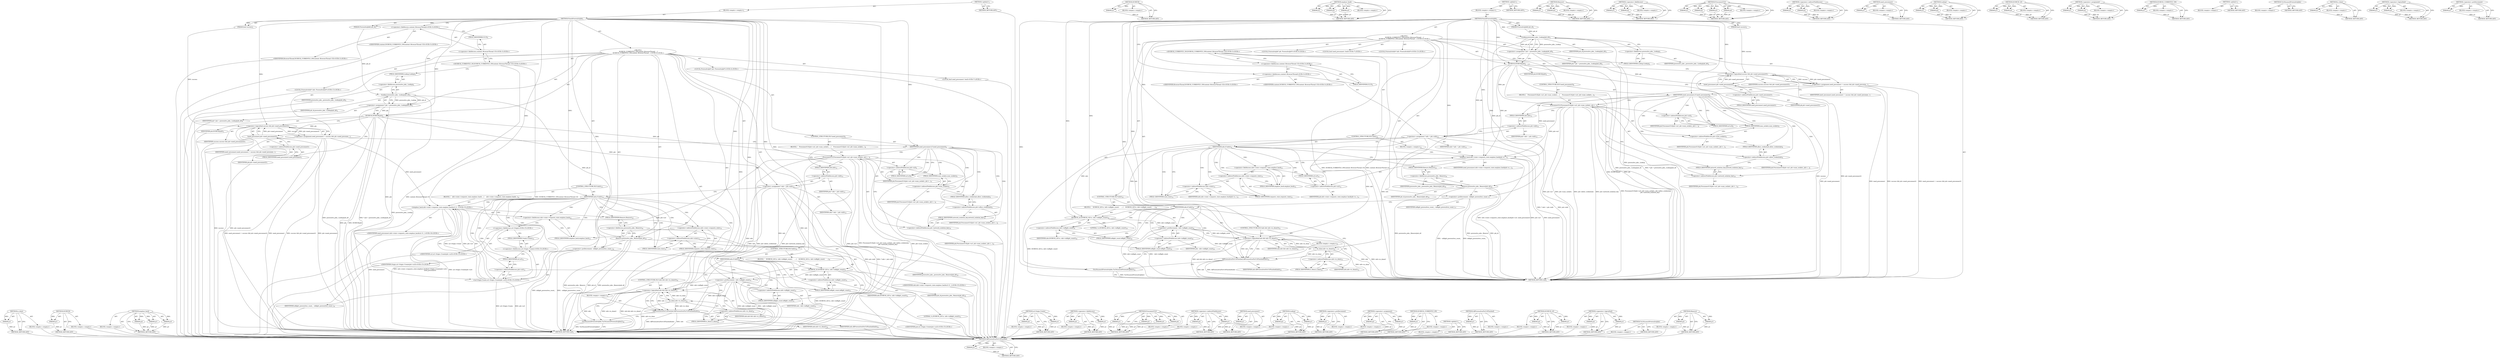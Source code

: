 digraph "Remove" {
vulnerable_199 [label=<(METHOD,AllPreresolvesForUrlFinished)>];
vulnerable_200 [label=<(PARAM,p1)>];
vulnerable_201 [label=<(BLOCK,&lt;empty&gt;,&lt;empty&gt;)>];
vulnerable_202 [label=<(METHOD_RETURN,ANY)>];
vulnerable_150 [label=<(METHOD,DCHECK)>];
vulnerable_151 [label=<(PARAM,p1)>];
vulnerable_152 [label=<(BLOCK,&lt;empty&gt;,&lt;empty&gt;)>];
vulnerable_153 [label=<(METHOD_RETURN,ANY)>];
vulnerable_175 [label=<(METHOD,emplace_back)>];
vulnerable_176 [label=<(PARAM,p1)>];
vulnerable_177 [label=<(PARAM,p2)>];
vulnerable_178 [label=<(PARAM,p3)>];
vulnerable_179 [label=<(BLOCK,&lt;empty&gt;,&lt;empty&gt;)>];
vulnerable_180 [label=<(METHOD_RETURN,ANY)>];
vulnerable_6 [label=<(METHOD,&lt;global&gt;)<SUB>1</SUB>>];
vulnerable_7 [label=<(BLOCK,&lt;empty&gt;,&lt;empty&gt;)<SUB>1</SUB>>];
vulnerable_8 [label=<(METHOD,FinishPreresolveJob)<SUB>1</SUB>>];
vulnerable_9 [label=<(PARAM,PreresolveJobId job_id)<SUB>1</SUB>>];
vulnerable_10 [label=<(PARAM,bool success)<SUB>2</SUB>>];
vulnerable_11 [label="<(BLOCK,{
  DCHECK_CURRENTLY_ON(content::BrowserThread:...,{
  DCHECK_CURRENTLY_ON(content::BrowserThread:...)<SUB>2</SUB>>"];
vulnerable_12 [label="<(DCHECK_CURRENTLY_ON,DCHECK_CURRENTLY_ON(content::BrowserThread::UI))<SUB>3</SUB>>"];
vulnerable_13 [label="<(&lt;operator&gt;.fieldAccess,content::BrowserThread::UI)<SUB>3</SUB>>"];
vulnerable_14 [label="<(&lt;operator&gt;.fieldAccess,content::BrowserThread)<SUB>3</SUB>>"];
vulnerable_15 [label="<(IDENTIFIER,content,DCHECK_CURRENTLY_ON(content::BrowserThread::UI))<SUB>3</SUB>>"];
vulnerable_16 [label="<(IDENTIFIER,BrowserThread,DCHECK_CURRENTLY_ON(content::BrowserThread::UI))<SUB>3</SUB>>"];
vulnerable_17 [label=<(FIELD_IDENTIFIER,UI,UI)<SUB>3</SUB>>];
vulnerable_18 [label="<(LOCAL,PreresolveJob* job: PreresolveJob*)<SUB>4</SUB>>"];
vulnerable_19 [label=<(&lt;operator&gt;.assignment,* job = preresolve_jobs_.Lookup(job_id))<SUB>4</SUB>>];
vulnerable_20 [label=<(IDENTIFIER,job,* job = preresolve_jobs_.Lookup(job_id))<SUB>4</SUB>>];
vulnerable_21 [label=<(Lookup,preresolve_jobs_.Lookup(job_id))<SUB>4</SUB>>];
vulnerable_22 [label=<(&lt;operator&gt;.fieldAccess,preresolve_jobs_.Lookup)<SUB>4</SUB>>];
vulnerable_23 [label=<(IDENTIFIER,preresolve_jobs_,preresolve_jobs_.Lookup(job_id))<SUB>4</SUB>>];
vulnerable_24 [label=<(FIELD_IDENTIFIER,Lookup,Lookup)<SUB>4</SUB>>];
vulnerable_25 [label=<(IDENTIFIER,job_id,preresolve_jobs_.Lookup(job_id))<SUB>4</SUB>>];
vulnerable_26 [label=<(DCHECK,DCHECK(job))<SUB>5</SUB>>];
vulnerable_27 [label=<(IDENTIFIER,job,DCHECK(job))<SUB>5</SUB>>];
vulnerable_28 [label="<(LOCAL,bool need_preconnect: bool)<SUB>7</SUB>>"];
vulnerable_29 [label=<(&lt;operator&gt;.assignment,need_preconnect = success &amp;&amp; job-&gt;need_preconne...)<SUB>7</SUB>>];
vulnerable_30 [label=<(IDENTIFIER,need_preconnect,need_preconnect = success &amp;&amp; job-&gt;need_preconne...)<SUB>7</SUB>>];
vulnerable_31 [label=<(&lt;operator&gt;.logicalAnd,success &amp;&amp; job-&gt;need_preconnect())<SUB>7</SUB>>];
vulnerable_32 [label=<(IDENTIFIER,success,success &amp;&amp; job-&gt;need_preconnect())<SUB>7</SUB>>];
vulnerable_33 [label=<(need_preconnect,job-&gt;need_preconnect())<SUB>7</SUB>>];
vulnerable_34 [label=<(&lt;operator&gt;.indirectFieldAccess,job-&gt;need_preconnect)<SUB>7</SUB>>];
vulnerable_35 [label=<(IDENTIFIER,job,job-&gt;need_preconnect())<SUB>7</SUB>>];
vulnerable_36 [label=<(FIELD_IDENTIFIER,need_preconnect,need_preconnect)<SUB>7</SUB>>];
vulnerable_37 [label=<(CONTROL_STRUCTURE,IF,if (need_preconnect))<SUB>8</SUB>>];
vulnerable_38 [label=<(IDENTIFIER,need_preconnect,if (need_preconnect))<SUB>8</SUB>>];
vulnerable_39 [label=<(BLOCK,{
    PreconnectUrl(job-&gt;url, job-&gt;num_sockets,...,{
    PreconnectUrl(job-&gt;url, job-&gt;num_sockets,...)<SUB>8</SUB>>];
vulnerable_40 [label=<(PreconnectUrl,PreconnectUrl(job-&gt;url, job-&gt;num_sockets, job-&gt;...)<SUB>9</SUB>>];
vulnerable_41 [label=<(&lt;operator&gt;.indirectFieldAccess,job-&gt;url)<SUB>9</SUB>>];
vulnerable_42 [label=<(IDENTIFIER,job,PreconnectUrl(job-&gt;url, job-&gt;num_sockets, job-&gt;...)<SUB>9</SUB>>];
vulnerable_43 [label=<(FIELD_IDENTIFIER,url,url)<SUB>9</SUB>>];
vulnerable_44 [label=<(&lt;operator&gt;.indirectFieldAccess,job-&gt;num_sockets)<SUB>9</SUB>>];
vulnerable_45 [label=<(IDENTIFIER,job,PreconnectUrl(job-&gt;url, job-&gt;num_sockets, job-&gt;...)<SUB>9</SUB>>];
vulnerable_46 [label=<(FIELD_IDENTIFIER,num_sockets,num_sockets)<SUB>9</SUB>>];
vulnerable_47 [label=<(&lt;operator&gt;.indirectFieldAccess,job-&gt;allow_credentials)<SUB>9</SUB>>];
vulnerable_48 [label=<(IDENTIFIER,job,PreconnectUrl(job-&gt;url, job-&gt;num_sockets, job-&gt;...)<SUB>9</SUB>>];
vulnerable_49 [label=<(FIELD_IDENTIFIER,allow_credentials,allow_credentials)<SUB>9</SUB>>];
vulnerable_50 [label=<(&lt;operator&gt;.indirectFieldAccess,job-&gt;network_isolation_key)<SUB>10</SUB>>];
vulnerable_51 [label=<(IDENTIFIER,job,PreconnectUrl(job-&gt;url, job-&gt;num_sockets, job-&gt;...)<SUB>10</SUB>>];
vulnerable_52 [label=<(FIELD_IDENTIFIER,network_isolation_key,network_isolation_key)<SUB>10</SUB>>];
vulnerable_53 [label="<(LOCAL,PreresolveInfo* info: PreresolveInfo*)<SUB>13</SUB>>"];
vulnerable_54 [label=<(&lt;operator&gt;.assignment,* info = job-&gt;info)<SUB>13</SUB>>];
vulnerable_55 [label=<(IDENTIFIER,info,* info = job-&gt;info)<SUB>13</SUB>>];
vulnerable_56 [label=<(&lt;operator&gt;.indirectFieldAccess,job-&gt;info)<SUB>13</SUB>>];
vulnerable_57 [label=<(IDENTIFIER,job,* info = job-&gt;info)<SUB>13</SUB>>];
vulnerable_58 [label=<(FIELD_IDENTIFIER,info,info)<SUB>13</SUB>>];
vulnerable_59 [label=<(CONTROL_STRUCTURE,IF,if (info))<SUB>14</SUB>>];
vulnerable_60 [label=<(IDENTIFIER,info,if (info))<SUB>14</SUB>>];
vulnerable_61 [label=<(BLOCK,&lt;empty&gt;,&lt;empty&gt;)<SUB>15</SUB>>];
vulnerable_62 [label=<(emplace_back,info-&gt;stats-&gt;requests_stats.emplace_back(job-&gt;u...)<SUB>15</SUB>>];
vulnerable_63 [label=<(&lt;operator&gt;.fieldAccess,info-&gt;stats-&gt;requests_stats.emplace_back)<SUB>15</SUB>>];
vulnerable_64 [label=<(&lt;operator&gt;.indirectFieldAccess,info-&gt;stats-&gt;requests_stats)<SUB>15</SUB>>];
vulnerable_65 [label=<(&lt;operator&gt;.indirectFieldAccess,info-&gt;stats)<SUB>15</SUB>>];
vulnerable_66 [label=<(IDENTIFIER,info,info-&gt;stats-&gt;requests_stats.emplace_back(job-&gt;u...)<SUB>15</SUB>>];
vulnerable_67 [label=<(FIELD_IDENTIFIER,stats,stats)<SUB>15</SUB>>];
vulnerable_68 [label=<(FIELD_IDENTIFIER,requests_stats,requests_stats)<SUB>15</SUB>>];
vulnerable_69 [label=<(FIELD_IDENTIFIER,emplace_back,emplace_back)<SUB>15</SUB>>];
vulnerable_70 [label=<(&lt;operator&gt;.indirectFieldAccess,job-&gt;url)<SUB>15</SUB>>];
vulnerable_71 [label=<(IDENTIFIER,job,info-&gt;stats-&gt;requests_stats.emplace_back(job-&gt;u...)<SUB>15</SUB>>];
vulnerable_72 [label=<(FIELD_IDENTIFIER,url,url)<SUB>15</SUB>>];
vulnerable_73 [label=<(IDENTIFIER,need_preconnect,info-&gt;stats-&gt;requests_stats.emplace_back(job-&gt;u...)<SUB>15</SUB>>];
vulnerable_74 [label=<(Remove,preresolve_jobs_.Remove(job_id))<SUB>16</SUB>>];
vulnerable_75 [label=<(&lt;operator&gt;.fieldAccess,preresolve_jobs_.Remove)<SUB>16</SUB>>];
vulnerable_76 [label=<(IDENTIFIER,preresolve_jobs_,preresolve_jobs_.Remove(job_id))<SUB>16</SUB>>];
vulnerable_77 [label=<(FIELD_IDENTIFIER,Remove,Remove)<SUB>16</SUB>>];
vulnerable_78 [label=<(IDENTIFIER,job_id,preresolve_jobs_.Remove(job_id))<SUB>16</SUB>>];
vulnerable_79 [label=<(&lt;operator&gt;.preDecrement,--inflight_preresolves_count_)<SUB>17</SUB>>];
vulnerable_80 [label=<(IDENTIFIER,inflight_preresolves_count_,--inflight_preresolves_count_)<SUB>17</SUB>>];
vulnerable_81 [label=<(CONTROL_STRUCTURE,IF,if (info))<SUB>18</SUB>>];
vulnerable_82 [label=<(IDENTIFIER,info,if (info))<SUB>18</SUB>>];
vulnerable_83 [label=<(BLOCK,{
    DCHECK_LE(1u, info-&gt;inflight_count);
    ...,{
    DCHECK_LE(1u, info-&gt;inflight_count);
    ...)<SUB>18</SUB>>];
vulnerable_84 [label=<(DCHECK_LE,DCHECK_LE(1u, info-&gt;inflight_count))<SUB>19</SUB>>];
vulnerable_85 [label=<(LITERAL,1u,DCHECK_LE(1u, info-&gt;inflight_count))<SUB>19</SUB>>];
vulnerable_86 [label=<(&lt;operator&gt;.indirectFieldAccess,info-&gt;inflight_count)<SUB>19</SUB>>];
vulnerable_87 [label=<(IDENTIFIER,info,DCHECK_LE(1u, info-&gt;inflight_count))<SUB>19</SUB>>];
vulnerable_88 [label=<(FIELD_IDENTIFIER,inflight_count,inflight_count)<SUB>19</SUB>>];
vulnerable_89 [label=<(&lt;operator&gt;.preDecrement,--info-&gt;inflight_count)<SUB>20</SUB>>];
vulnerable_90 [label=<(&lt;operator&gt;.indirectFieldAccess,info-&gt;inflight_count)<SUB>20</SUB>>];
vulnerable_91 [label=<(IDENTIFIER,info,--info-&gt;inflight_count)<SUB>20</SUB>>];
vulnerable_92 [label=<(FIELD_IDENTIFIER,inflight_count,inflight_count)<SUB>20</SUB>>];
vulnerable_93 [label=<(CONTROL_STRUCTURE,IF,if (info &amp;&amp; info-&gt;is_done()))<SUB>22</SUB>>];
vulnerable_94 [label=<(&lt;operator&gt;.logicalAnd,info &amp;&amp; info-&gt;is_done())<SUB>22</SUB>>];
vulnerable_95 [label=<(IDENTIFIER,info,info &amp;&amp; info-&gt;is_done())<SUB>22</SUB>>];
vulnerable_96 [label=<(is_done,info-&gt;is_done())<SUB>22</SUB>>];
vulnerable_97 [label=<(&lt;operator&gt;.indirectFieldAccess,info-&gt;is_done)<SUB>22</SUB>>];
vulnerable_98 [label=<(IDENTIFIER,info,info-&gt;is_done())<SUB>22</SUB>>];
vulnerable_99 [label=<(FIELD_IDENTIFIER,is_done,is_done)<SUB>22</SUB>>];
vulnerable_100 [label=<(BLOCK,&lt;empty&gt;,&lt;empty&gt;)<SUB>23</SUB>>];
vulnerable_101 [label=<(AllPreresolvesForUrlFinished,AllPreresolvesForUrlFinished(info))<SUB>23</SUB>>];
vulnerable_102 [label=<(IDENTIFIER,info,AllPreresolvesForUrlFinished(info))<SUB>23</SUB>>];
vulnerable_103 [label=<(TryToLaunchPreresolveJobs,TryToLaunchPreresolveJobs())<SUB>24</SUB>>];
vulnerable_104 [label=<(METHOD_RETURN,void)<SUB>1</SUB>>];
vulnerable_106 [label=<(METHOD_RETURN,ANY)<SUB>1</SUB>>];
vulnerable_181 [label=<(METHOD,Remove)>];
vulnerable_182 [label=<(PARAM,p1)>];
vulnerable_183 [label=<(PARAM,p2)>];
vulnerable_184 [label=<(BLOCK,&lt;empty&gt;,&lt;empty&gt;)>];
vulnerable_185 [label=<(METHOD_RETURN,ANY)>];
vulnerable_135 [label=<(METHOD,&lt;operator&gt;.fieldAccess)>];
vulnerable_136 [label=<(PARAM,p1)>];
vulnerable_137 [label=<(PARAM,p2)>];
vulnerable_138 [label=<(BLOCK,&lt;empty&gt;,&lt;empty&gt;)>];
vulnerable_139 [label=<(METHOD_RETURN,ANY)>];
vulnerable_168 [label=<(METHOD,PreconnectUrl)>];
vulnerable_169 [label=<(PARAM,p1)>];
vulnerable_170 [label=<(PARAM,p2)>];
vulnerable_171 [label=<(PARAM,p3)>];
vulnerable_172 [label=<(PARAM,p4)>];
vulnerable_173 [label=<(BLOCK,&lt;empty&gt;,&lt;empty&gt;)>];
vulnerable_174 [label=<(METHOD_RETURN,ANY)>];
vulnerable_163 [label=<(METHOD,&lt;operator&gt;.indirectFieldAccess)>];
vulnerable_164 [label=<(PARAM,p1)>];
vulnerable_165 [label=<(PARAM,p2)>];
vulnerable_166 [label=<(BLOCK,&lt;empty&gt;,&lt;empty&gt;)>];
vulnerable_167 [label=<(METHOD_RETURN,ANY)>];
vulnerable_159 [label=<(METHOD,need_preconnect)>];
vulnerable_160 [label=<(PARAM,p1)>];
vulnerable_161 [label=<(BLOCK,&lt;empty&gt;,&lt;empty&gt;)>];
vulnerable_162 [label=<(METHOD_RETURN,ANY)>];
vulnerable_145 [label=<(METHOD,Lookup)>];
vulnerable_146 [label=<(PARAM,p1)>];
vulnerable_147 [label=<(PARAM,p2)>];
vulnerable_148 [label=<(BLOCK,&lt;empty&gt;,&lt;empty&gt;)>];
vulnerable_149 [label=<(METHOD_RETURN,ANY)>];
vulnerable_190 [label=<(METHOD,DCHECK_LE)>];
vulnerable_191 [label=<(PARAM,p1)>];
vulnerable_192 [label=<(PARAM,p2)>];
vulnerable_193 [label=<(BLOCK,&lt;empty&gt;,&lt;empty&gt;)>];
vulnerable_194 [label=<(METHOD_RETURN,ANY)>];
vulnerable_140 [label=<(METHOD,&lt;operator&gt;.assignment)>];
vulnerable_141 [label=<(PARAM,p1)>];
vulnerable_142 [label=<(PARAM,p2)>];
vulnerable_143 [label=<(BLOCK,&lt;empty&gt;,&lt;empty&gt;)>];
vulnerable_144 [label=<(METHOD_RETURN,ANY)>];
vulnerable_131 [label=<(METHOD,DCHECK_CURRENTLY_ON)>];
vulnerable_132 [label=<(PARAM,p1)>];
vulnerable_133 [label=<(BLOCK,&lt;empty&gt;,&lt;empty&gt;)>];
vulnerable_134 [label=<(METHOD_RETURN,ANY)>];
vulnerable_125 [label=<(METHOD,&lt;global&gt;)<SUB>1</SUB>>];
vulnerable_126 [label=<(BLOCK,&lt;empty&gt;,&lt;empty&gt;)>];
vulnerable_127 [label=<(METHOD_RETURN,ANY)>];
vulnerable_203 [label=<(METHOD,TryToLaunchPreresolveJobs)>];
vulnerable_204 [label=<(BLOCK,&lt;empty&gt;,&lt;empty&gt;)>];
vulnerable_205 [label=<(METHOD_RETURN,ANY)>];
vulnerable_195 [label=<(METHOD,is_done)>];
vulnerable_196 [label=<(PARAM,p1)>];
vulnerable_197 [label=<(BLOCK,&lt;empty&gt;,&lt;empty&gt;)>];
vulnerable_198 [label=<(METHOD_RETURN,ANY)>];
vulnerable_154 [label=<(METHOD,&lt;operator&gt;.logicalAnd)>];
vulnerable_155 [label=<(PARAM,p1)>];
vulnerable_156 [label=<(PARAM,p2)>];
vulnerable_157 [label=<(BLOCK,&lt;empty&gt;,&lt;empty&gt;)>];
vulnerable_158 [label=<(METHOD_RETURN,ANY)>];
vulnerable_186 [label=<(METHOD,&lt;operator&gt;.preDecrement)>];
vulnerable_187 [label=<(PARAM,p1)>];
vulnerable_188 [label=<(BLOCK,&lt;empty&gt;,&lt;empty&gt;)>];
vulnerable_189 [label=<(METHOD_RETURN,ANY)>];
fixed_208 [label=<(METHOD,is_done)>];
fixed_209 [label=<(PARAM,p1)>];
fixed_210 [label=<(BLOCK,&lt;empty&gt;,&lt;empty&gt;)>];
fixed_211 [label=<(METHOD_RETURN,ANY)>];
fixed_158 [label=<(METHOD,DCHECK)>];
fixed_159 [label=<(PARAM,p1)>];
fixed_160 [label=<(BLOCK,&lt;empty&gt;,&lt;empty&gt;)>];
fixed_161 [label=<(METHOD_RETURN,ANY)>];
fixed_183 [label=<(METHOD,emplace_back)>];
fixed_184 [label=<(PARAM,p1)>];
fixed_185 [label=<(PARAM,p2)>];
fixed_186 [label=<(PARAM,p3)>];
fixed_187 [label=<(BLOCK,&lt;empty&gt;,&lt;empty&gt;)>];
fixed_188 [label=<(METHOD_RETURN,ANY)>];
fixed_6 [label=<(METHOD,&lt;global&gt;)<SUB>1</SUB>>];
fixed_7 [label=<(BLOCK,&lt;empty&gt;,&lt;empty&gt;)<SUB>1</SUB>>];
fixed_8 [label=<(METHOD,FinishPreresolveJob)<SUB>1</SUB>>];
fixed_9 [label=<(PARAM,PreresolveJobId job_id)<SUB>1</SUB>>];
fixed_10 [label=<(PARAM,bool success)<SUB>2</SUB>>];
fixed_11 [label="<(BLOCK,{
  DCHECK_CURRENTLY_ON(content::BrowserThread:...,{
  DCHECK_CURRENTLY_ON(content::BrowserThread:...)<SUB>2</SUB>>"];
fixed_12 [label="<(DCHECK_CURRENTLY_ON,DCHECK_CURRENTLY_ON(content::BrowserThread::UI))<SUB>3</SUB>>"];
fixed_13 [label="<(&lt;operator&gt;.fieldAccess,content::BrowserThread::UI)<SUB>3</SUB>>"];
fixed_14 [label="<(&lt;operator&gt;.fieldAccess,content::BrowserThread)<SUB>3</SUB>>"];
fixed_15 [label="<(IDENTIFIER,content,DCHECK_CURRENTLY_ON(content::BrowserThread::UI))<SUB>3</SUB>>"];
fixed_16 [label="<(IDENTIFIER,BrowserThread,DCHECK_CURRENTLY_ON(content::BrowserThread::UI))<SUB>3</SUB>>"];
fixed_17 [label=<(FIELD_IDENTIFIER,UI,UI)<SUB>3</SUB>>];
fixed_18 [label="<(LOCAL,PreresolveJob* job: PreresolveJob*)<SUB>4</SUB>>"];
fixed_19 [label=<(&lt;operator&gt;.assignment,* job = preresolve_jobs_.Lookup(job_id))<SUB>4</SUB>>];
fixed_20 [label=<(IDENTIFIER,job,* job = preresolve_jobs_.Lookup(job_id))<SUB>4</SUB>>];
fixed_21 [label=<(Lookup,preresolve_jobs_.Lookup(job_id))<SUB>4</SUB>>];
fixed_22 [label=<(&lt;operator&gt;.fieldAccess,preresolve_jobs_.Lookup)<SUB>4</SUB>>];
fixed_23 [label=<(IDENTIFIER,preresolve_jobs_,preresolve_jobs_.Lookup(job_id))<SUB>4</SUB>>];
fixed_24 [label=<(FIELD_IDENTIFIER,Lookup,Lookup)<SUB>4</SUB>>];
fixed_25 [label=<(IDENTIFIER,job_id,preresolve_jobs_.Lookup(job_id))<SUB>4</SUB>>];
fixed_26 [label=<(DCHECK,DCHECK(job))<SUB>5</SUB>>];
fixed_27 [label=<(IDENTIFIER,job,DCHECK(job))<SUB>5</SUB>>];
fixed_28 [label="<(LOCAL,bool need_preconnect: bool)<SUB>7</SUB>>"];
fixed_29 [label=<(&lt;operator&gt;.assignment,need_preconnect = success &amp;&amp; job-&gt;need_preconne...)<SUB>7</SUB>>];
fixed_30 [label=<(IDENTIFIER,need_preconnect,need_preconnect = success &amp;&amp; job-&gt;need_preconne...)<SUB>7</SUB>>];
fixed_31 [label=<(&lt;operator&gt;.logicalAnd,success &amp;&amp; job-&gt;need_preconnect())<SUB>7</SUB>>];
fixed_32 [label=<(IDENTIFIER,success,success &amp;&amp; job-&gt;need_preconnect())<SUB>7</SUB>>];
fixed_33 [label=<(need_preconnect,job-&gt;need_preconnect())<SUB>7</SUB>>];
fixed_34 [label=<(&lt;operator&gt;.indirectFieldAccess,job-&gt;need_preconnect)<SUB>7</SUB>>];
fixed_35 [label=<(IDENTIFIER,job,job-&gt;need_preconnect())<SUB>7</SUB>>];
fixed_36 [label=<(FIELD_IDENTIFIER,need_preconnect,need_preconnect)<SUB>7</SUB>>];
fixed_37 [label=<(CONTROL_STRUCTURE,IF,if (need_preconnect))<SUB>8</SUB>>];
fixed_38 [label=<(IDENTIFIER,need_preconnect,if (need_preconnect))<SUB>8</SUB>>];
fixed_39 [label=<(BLOCK,{
    PreconnectUrl(job-&gt;url, job-&gt;num_sockets,...,{
    PreconnectUrl(job-&gt;url, job-&gt;num_sockets,...)<SUB>8</SUB>>];
fixed_40 [label=<(PreconnectUrl,PreconnectUrl(job-&gt;url, job-&gt;num_sockets, job-&gt;...)<SUB>9</SUB>>];
fixed_41 [label=<(&lt;operator&gt;.indirectFieldAccess,job-&gt;url)<SUB>9</SUB>>];
fixed_42 [label=<(IDENTIFIER,job,PreconnectUrl(job-&gt;url, job-&gt;num_sockets, job-&gt;...)<SUB>9</SUB>>];
fixed_43 [label=<(FIELD_IDENTIFIER,url,url)<SUB>9</SUB>>];
fixed_44 [label=<(&lt;operator&gt;.indirectFieldAccess,job-&gt;num_sockets)<SUB>9</SUB>>];
fixed_45 [label=<(IDENTIFIER,job,PreconnectUrl(job-&gt;url, job-&gt;num_sockets, job-&gt;...)<SUB>9</SUB>>];
fixed_46 [label=<(FIELD_IDENTIFIER,num_sockets,num_sockets)<SUB>9</SUB>>];
fixed_47 [label=<(&lt;operator&gt;.indirectFieldAccess,job-&gt;allow_credentials)<SUB>9</SUB>>];
fixed_48 [label=<(IDENTIFIER,job,PreconnectUrl(job-&gt;url, job-&gt;num_sockets, job-&gt;...)<SUB>9</SUB>>];
fixed_49 [label=<(FIELD_IDENTIFIER,allow_credentials,allow_credentials)<SUB>9</SUB>>];
fixed_50 [label=<(&lt;operator&gt;.indirectFieldAccess,job-&gt;network_isolation_key)<SUB>10</SUB>>];
fixed_51 [label=<(IDENTIFIER,job,PreconnectUrl(job-&gt;url, job-&gt;num_sockets, job-&gt;...)<SUB>10</SUB>>];
fixed_52 [label=<(FIELD_IDENTIFIER,network_isolation_key,network_isolation_key)<SUB>10</SUB>>];
fixed_53 [label="<(LOCAL,PreresolveInfo* info: PreresolveInfo*)<SUB>13</SUB>>"];
fixed_54 [label=<(&lt;operator&gt;.assignment,* info = job-&gt;info)<SUB>13</SUB>>];
fixed_55 [label=<(IDENTIFIER,info,* info = job-&gt;info)<SUB>13</SUB>>];
fixed_56 [label=<(&lt;operator&gt;.indirectFieldAccess,job-&gt;info)<SUB>13</SUB>>];
fixed_57 [label=<(IDENTIFIER,job,* info = job-&gt;info)<SUB>13</SUB>>];
fixed_58 [label=<(FIELD_IDENTIFIER,info,info)<SUB>13</SUB>>];
fixed_59 [label=<(CONTROL_STRUCTURE,IF,if (info))<SUB>14</SUB>>];
fixed_60 [label=<(IDENTIFIER,info,if (info))<SUB>14</SUB>>];
fixed_61 [label=<(BLOCK,{
    info-&gt;stats-&gt;requests_stats.emplace_back(...,{
    info-&gt;stats-&gt;requests_stats.emplace_back(...)<SUB>14</SUB>>];
fixed_62 [label="<(emplace_back,info-&gt;stats-&gt;requests_stats.emplace_back(url::O...)<SUB>15</SUB>>"];
fixed_63 [label=<(&lt;operator&gt;.fieldAccess,info-&gt;stats-&gt;requests_stats.emplace_back)<SUB>15</SUB>>];
fixed_64 [label=<(&lt;operator&gt;.indirectFieldAccess,info-&gt;stats-&gt;requests_stats)<SUB>15</SUB>>];
fixed_65 [label=<(&lt;operator&gt;.indirectFieldAccess,info-&gt;stats)<SUB>15</SUB>>];
fixed_66 [label="<(IDENTIFIER,info,info-&gt;stats-&gt;requests_stats.emplace_back(url::O...)<SUB>15</SUB>>"];
fixed_67 [label=<(FIELD_IDENTIFIER,stats,stats)<SUB>15</SUB>>];
fixed_68 [label=<(FIELD_IDENTIFIER,requests_stats,requests_stats)<SUB>15</SUB>>];
fixed_69 [label=<(FIELD_IDENTIFIER,emplace_back,emplace_back)<SUB>15</SUB>>];
fixed_70 [label="<(url.Origin.Create,url::Origin::Create(job-&gt;url))<SUB>15</SUB>>"];
fixed_71 [label="<(&lt;operator&gt;.fieldAccess,url::Origin::Create)<SUB>15</SUB>>"];
fixed_72 [label="<(&lt;operator&gt;.fieldAccess,url::Origin)<SUB>15</SUB>>"];
fixed_73 [label="<(IDENTIFIER,url,url::Origin::Create(job-&gt;url))<SUB>15</SUB>>"];
fixed_74 [label="<(IDENTIFIER,Origin,url::Origin::Create(job-&gt;url))<SUB>15</SUB>>"];
fixed_75 [label=<(FIELD_IDENTIFIER,Create,Create)<SUB>15</SUB>>];
fixed_76 [label=<(&lt;operator&gt;.indirectFieldAccess,job-&gt;url)<SUB>15</SUB>>];
fixed_77 [label="<(IDENTIFIER,job,url::Origin::Create(job-&gt;url))<SUB>15</SUB>>"];
fixed_78 [label=<(FIELD_IDENTIFIER,url,url)<SUB>15</SUB>>];
fixed_79 [label="<(IDENTIFIER,need_preconnect,info-&gt;stats-&gt;requests_stats.emplace_back(url::O...)<SUB>16</SUB>>"];
fixed_80 [label=<(Remove,preresolve_jobs_.Remove(job_id))<SUB>18</SUB>>];
fixed_81 [label=<(&lt;operator&gt;.fieldAccess,preresolve_jobs_.Remove)<SUB>18</SUB>>];
fixed_82 [label=<(IDENTIFIER,preresolve_jobs_,preresolve_jobs_.Remove(job_id))<SUB>18</SUB>>];
fixed_83 [label=<(FIELD_IDENTIFIER,Remove,Remove)<SUB>18</SUB>>];
fixed_84 [label=<(IDENTIFIER,job_id,preresolve_jobs_.Remove(job_id))<SUB>18</SUB>>];
fixed_85 [label=<(&lt;operator&gt;.preDecrement,--inflight_preresolves_count_)<SUB>19</SUB>>];
fixed_86 [label=<(IDENTIFIER,inflight_preresolves_count_,--inflight_preresolves_count_)<SUB>19</SUB>>];
fixed_87 [label=<(CONTROL_STRUCTURE,IF,if (info))<SUB>20</SUB>>];
fixed_88 [label=<(IDENTIFIER,info,if (info))<SUB>20</SUB>>];
fixed_89 [label=<(BLOCK,{
    DCHECK_LE(1u, info-&gt;inflight_count);
    ...,{
    DCHECK_LE(1u, info-&gt;inflight_count);
    ...)<SUB>20</SUB>>];
fixed_90 [label=<(DCHECK_LE,DCHECK_LE(1u, info-&gt;inflight_count))<SUB>21</SUB>>];
fixed_91 [label=<(LITERAL,1u,DCHECK_LE(1u, info-&gt;inflight_count))<SUB>21</SUB>>];
fixed_92 [label=<(&lt;operator&gt;.indirectFieldAccess,info-&gt;inflight_count)<SUB>21</SUB>>];
fixed_93 [label=<(IDENTIFIER,info,DCHECK_LE(1u, info-&gt;inflight_count))<SUB>21</SUB>>];
fixed_94 [label=<(FIELD_IDENTIFIER,inflight_count,inflight_count)<SUB>21</SUB>>];
fixed_95 [label=<(&lt;operator&gt;.preDecrement,--info-&gt;inflight_count)<SUB>22</SUB>>];
fixed_96 [label=<(&lt;operator&gt;.indirectFieldAccess,info-&gt;inflight_count)<SUB>22</SUB>>];
fixed_97 [label=<(IDENTIFIER,info,--info-&gt;inflight_count)<SUB>22</SUB>>];
fixed_98 [label=<(FIELD_IDENTIFIER,inflight_count,inflight_count)<SUB>22</SUB>>];
fixed_99 [label=<(CONTROL_STRUCTURE,IF,if (info &amp;&amp; info-&gt;is_done()))<SUB>24</SUB>>];
fixed_100 [label=<(&lt;operator&gt;.logicalAnd,info &amp;&amp; info-&gt;is_done())<SUB>24</SUB>>];
fixed_101 [label=<(IDENTIFIER,info,info &amp;&amp; info-&gt;is_done())<SUB>24</SUB>>];
fixed_102 [label=<(is_done,info-&gt;is_done())<SUB>24</SUB>>];
fixed_103 [label=<(&lt;operator&gt;.indirectFieldAccess,info-&gt;is_done)<SUB>24</SUB>>];
fixed_104 [label=<(IDENTIFIER,info,info-&gt;is_done())<SUB>24</SUB>>];
fixed_105 [label=<(FIELD_IDENTIFIER,is_done,is_done)<SUB>24</SUB>>];
fixed_106 [label=<(BLOCK,&lt;empty&gt;,&lt;empty&gt;)<SUB>25</SUB>>];
fixed_107 [label=<(AllPreresolvesForUrlFinished,AllPreresolvesForUrlFinished(info))<SUB>25</SUB>>];
fixed_108 [label=<(IDENTIFIER,info,AllPreresolvesForUrlFinished(info))<SUB>25</SUB>>];
fixed_109 [label=<(TryToLaunchPreresolveJobs,TryToLaunchPreresolveJobs())<SUB>26</SUB>>];
fixed_110 [label=<(METHOD_RETURN,void)<SUB>1</SUB>>];
fixed_112 [label=<(METHOD_RETURN,ANY)<SUB>1</SUB>>];
fixed_189 [label=<(METHOD,url.Origin.Create)>];
fixed_190 [label=<(PARAM,p1)>];
fixed_191 [label=<(PARAM,p2)>];
fixed_192 [label=<(BLOCK,&lt;empty&gt;,&lt;empty&gt;)>];
fixed_193 [label=<(METHOD_RETURN,ANY)>];
fixed_143 [label=<(METHOD,&lt;operator&gt;.fieldAccess)>];
fixed_144 [label=<(PARAM,p1)>];
fixed_145 [label=<(PARAM,p2)>];
fixed_146 [label=<(BLOCK,&lt;empty&gt;,&lt;empty&gt;)>];
fixed_147 [label=<(METHOD_RETURN,ANY)>];
fixed_176 [label=<(METHOD,PreconnectUrl)>];
fixed_177 [label=<(PARAM,p1)>];
fixed_178 [label=<(PARAM,p2)>];
fixed_179 [label=<(PARAM,p3)>];
fixed_180 [label=<(PARAM,p4)>];
fixed_181 [label=<(BLOCK,&lt;empty&gt;,&lt;empty&gt;)>];
fixed_182 [label=<(METHOD_RETURN,ANY)>];
fixed_171 [label=<(METHOD,&lt;operator&gt;.indirectFieldAccess)>];
fixed_172 [label=<(PARAM,p1)>];
fixed_173 [label=<(PARAM,p2)>];
fixed_174 [label=<(BLOCK,&lt;empty&gt;,&lt;empty&gt;)>];
fixed_175 [label=<(METHOD_RETURN,ANY)>];
fixed_167 [label=<(METHOD,need_preconnect)>];
fixed_168 [label=<(PARAM,p1)>];
fixed_169 [label=<(BLOCK,&lt;empty&gt;,&lt;empty&gt;)>];
fixed_170 [label=<(METHOD_RETURN,ANY)>];
fixed_153 [label=<(METHOD,Lookup)>];
fixed_154 [label=<(PARAM,p1)>];
fixed_155 [label=<(PARAM,p2)>];
fixed_156 [label=<(BLOCK,&lt;empty&gt;,&lt;empty&gt;)>];
fixed_157 [label=<(METHOD_RETURN,ANY)>];
fixed_199 [label=<(METHOD,&lt;operator&gt;.preDecrement)>];
fixed_200 [label=<(PARAM,p1)>];
fixed_201 [label=<(BLOCK,&lt;empty&gt;,&lt;empty&gt;)>];
fixed_202 [label=<(METHOD_RETURN,ANY)>];
fixed_148 [label=<(METHOD,&lt;operator&gt;.assignment)>];
fixed_149 [label=<(PARAM,p1)>];
fixed_150 [label=<(PARAM,p2)>];
fixed_151 [label=<(BLOCK,&lt;empty&gt;,&lt;empty&gt;)>];
fixed_152 [label=<(METHOD_RETURN,ANY)>];
fixed_139 [label=<(METHOD,DCHECK_CURRENTLY_ON)>];
fixed_140 [label=<(PARAM,p1)>];
fixed_141 [label=<(BLOCK,&lt;empty&gt;,&lt;empty&gt;)>];
fixed_142 [label=<(METHOD_RETURN,ANY)>];
fixed_133 [label=<(METHOD,&lt;global&gt;)<SUB>1</SUB>>];
fixed_134 [label=<(BLOCK,&lt;empty&gt;,&lt;empty&gt;)>];
fixed_135 [label=<(METHOD_RETURN,ANY)>];
fixed_212 [label=<(METHOD,AllPreresolvesForUrlFinished)>];
fixed_213 [label=<(PARAM,p1)>];
fixed_214 [label=<(BLOCK,&lt;empty&gt;,&lt;empty&gt;)>];
fixed_215 [label=<(METHOD_RETURN,ANY)>];
fixed_203 [label=<(METHOD,DCHECK_LE)>];
fixed_204 [label=<(PARAM,p1)>];
fixed_205 [label=<(PARAM,p2)>];
fixed_206 [label=<(BLOCK,&lt;empty&gt;,&lt;empty&gt;)>];
fixed_207 [label=<(METHOD_RETURN,ANY)>];
fixed_162 [label=<(METHOD,&lt;operator&gt;.logicalAnd)>];
fixed_163 [label=<(PARAM,p1)>];
fixed_164 [label=<(PARAM,p2)>];
fixed_165 [label=<(BLOCK,&lt;empty&gt;,&lt;empty&gt;)>];
fixed_166 [label=<(METHOD_RETURN,ANY)>];
fixed_216 [label=<(METHOD,TryToLaunchPreresolveJobs)>];
fixed_217 [label=<(BLOCK,&lt;empty&gt;,&lt;empty&gt;)>];
fixed_218 [label=<(METHOD_RETURN,ANY)>];
fixed_194 [label=<(METHOD,Remove)>];
fixed_195 [label=<(PARAM,p1)>];
fixed_196 [label=<(PARAM,p2)>];
fixed_197 [label=<(BLOCK,&lt;empty&gt;,&lt;empty&gt;)>];
fixed_198 [label=<(METHOD_RETURN,ANY)>];
vulnerable_199 -> vulnerable_200  [key=0, label="AST: "];
vulnerable_199 -> vulnerable_200  [key=1, label="DDG: "];
vulnerable_199 -> vulnerable_201  [key=0, label="AST: "];
vulnerable_199 -> vulnerable_202  [key=0, label="AST: "];
vulnerable_199 -> vulnerable_202  [key=1, label="CFG: "];
vulnerable_200 -> vulnerable_202  [key=0, label="DDG: p1"];
vulnerable_150 -> vulnerable_151  [key=0, label="AST: "];
vulnerable_150 -> vulnerable_151  [key=1, label="DDG: "];
vulnerable_150 -> vulnerable_152  [key=0, label="AST: "];
vulnerable_150 -> vulnerable_153  [key=0, label="AST: "];
vulnerable_150 -> vulnerable_153  [key=1, label="CFG: "];
vulnerable_151 -> vulnerable_153  [key=0, label="DDG: p1"];
vulnerable_175 -> vulnerable_176  [key=0, label="AST: "];
vulnerable_175 -> vulnerable_176  [key=1, label="DDG: "];
vulnerable_175 -> vulnerable_179  [key=0, label="AST: "];
vulnerable_175 -> vulnerable_177  [key=0, label="AST: "];
vulnerable_175 -> vulnerable_177  [key=1, label="DDG: "];
vulnerable_175 -> vulnerable_180  [key=0, label="AST: "];
vulnerable_175 -> vulnerable_180  [key=1, label="CFG: "];
vulnerable_175 -> vulnerable_178  [key=0, label="AST: "];
vulnerable_175 -> vulnerable_178  [key=1, label="DDG: "];
vulnerable_176 -> vulnerable_180  [key=0, label="DDG: p1"];
vulnerable_177 -> vulnerable_180  [key=0, label="DDG: p2"];
vulnerable_178 -> vulnerable_180  [key=0, label="DDG: p3"];
vulnerable_6 -> vulnerable_7  [key=0, label="AST: "];
vulnerable_6 -> vulnerable_106  [key=0, label="AST: "];
vulnerable_6 -> vulnerable_106  [key=1, label="CFG: "];
vulnerable_7 -> vulnerable_8  [key=0, label="AST: "];
vulnerable_8 -> vulnerable_9  [key=0, label="AST: "];
vulnerable_8 -> vulnerable_9  [key=1, label="DDG: "];
vulnerable_8 -> vulnerable_10  [key=0, label="AST: "];
vulnerable_8 -> vulnerable_10  [key=1, label="DDG: "];
vulnerable_8 -> vulnerable_11  [key=0, label="AST: "];
vulnerable_8 -> vulnerable_104  [key=0, label="AST: "];
vulnerable_8 -> vulnerable_14  [key=0, label="CFG: "];
vulnerable_8 -> vulnerable_103  [key=0, label="DDG: "];
vulnerable_8 -> vulnerable_26  [key=0, label="DDG: "];
vulnerable_8 -> vulnerable_38  [key=0, label="DDG: "];
vulnerable_8 -> vulnerable_60  [key=0, label="DDG: "];
vulnerable_8 -> vulnerable_74  [key=0, label="DDG: "];
vulnerable_8 -> vulnerable_79  [key=0, label="DDG: "];
vulnerable_8 -> vulnerable_82  [key=0, label="DDG: "];
vulnerable_8 -> vulnerable_21  [key=0, label="DDG: "];
vulnerable_8 -> vulnerable_31  [key=0, label="DDG: "];
vulnerable_8 -> vulnerable_94  [key=0, label="DDG: "];
vulnerable_8 -> vulnerable_62  [key=0, label="DDG: "];
vulnerable_8 -> vulnerable_84  [key=0, label="DDG: "];
vulnerable_8 -> vulnerable_101  [key=0, label="DDG: "];
vulnerable_9 -> vulnerable_21  [key=0, label="DDG: job_id"];
vulnerable_10 -> vulnerable_31  [key=0, label="DDG: success"];
vulnerable_11 -> vulnerable_12  [key=0, label="AST: "];
vulnerable_11 -> vulnerable_18  [key=0, label="AST: "];
vulnerable_11 -> vulnerable_19  [key=0, label="AST: "];
vulnerable_11 -> vulnerable_26  [key=0, label="AST: "];
vulnerable_11 -> vulnerable_28  [key=0, label="AST: "];
vulnerable_11 -> vulnerable_29  [key=0, label="AST: "];
vulnerable_11 -> vulnerable_37  [key=0, label="AST: "];
vulnerable_11 -> vulnerable_53  [key=0, label="AST: "];
vulnerable_11 -> vulnerable_54  [key=0, label="AST: "];
vulnerable_11 -> vulnerable_59  [key=0, label="AST: "];
vulnerable_11 -> vulnerable_74  [key=0, label="AST: "];
vulnerable_11 -> vulnerable_79  [key=0, label="AST: "];
vulnerable_11 -> vulnerable_81  [key=0, label="AST: "];
vulnerable_11 -> vulnerable_93  [key=0, label="AST: "];
vulnerable_11 -> vulnerable_103  [key=0, label="AST: "];
vulnerable_12 -> vulnerable_13  [key=0, label="AST: "];
vulnerable_12 -> vulnerable_24  [key=0, label="CFG: "];
vulnerable_12 -> vulnerable_104  [key=0, label="DDG: content::BrowserThread::UI"];
vulnerable_12 -> vulnerable_104  [key=1, label="DDG: DCHECK_CURRENTLY_ON(content::BrowserThread::UI)"];
vulnerable_13 -> vulnerable_14  [key=0, label="AST: "];
vulnerable_13 -> vulnerable_17  [key=0, label="AST: "];
vulnerable_13 -> vulnerable_12  [key=0, label="CFG: "];
vulnerable_14 -> vulnerable_15  [key=0, label="AST: "];
vulnerable_14 -> vulnerable_16  [key=0, label="AST: "];
vulnerable_14 -> vulnerable_17  [key=0, label="CFG: "];
vulnerable_17 -> vulnerable_13  [key=0, label="CFG: "];
vulnerable_19 -> vulnerable_20  [key=0, label="AST: "];
vulnerable_19 -> vulnerable_21  [key=0, label="AST: "];
vulnerable_19 -> vulnerable_26  [key=0, label="CFG: "];
vulnerable_19 -> vulnerable_26  [key=1, label="DDG: job"];
vulnerable_19 -> vulnerable_104  [key=0, label="DDG: preresolve_jobs_.Lookup(job_id)"];
vulnerable_19 -> vulnerable_104  [key=1, label="DDG: * job = preresolve_jobs_.Lookup(job_id)"];
vulnerable_21 -> vulnerable_22  [key=0, label="AST: "];
vulnerable_21 -> vulnerable_25  [key=0, label="AST: "];
vulnerable_21 -> vulnerable_19  [key=0, label="CFG: "];
vulnerable_21 -> vulnerable_19  [key=1, label="DDG: preresolve_jobs_.Lookup"];
vulnerable_21 -> vulnerable_19  [key=2, label="DDG: job_id"];
vulnerable_21 -> vulnerable_104  [key=0, label="DDG: preresolve_jobs_.Lookup"];
vulnerable_21 -> vulnerable_74  [key=0, label="DDG: job_id"];
vulnerable_22 -> vulnerable_23  [key=0, label="AST: "];
vulnerable_22 -> vulnerable_24  [key=0, label="AST: "];
vulnerable_22 -> vulnerable_21  [key=0, label="CFG: "];
vulnerable_24 -> vulnerable_22  [key=0, label="CFG: "];
vulnerable_26 -> vulnerable_27  [key=0, label="AST: "];
vulnerable_26 -> vulnerable_31  [key=0, label="CFG: "];
vulnerable_26 -> vulnerable_36  [key=0, label="CFG: "];
vulnerable_26 -> vulnerable_104  [key=0, label="DDG: job"];
vulnerable_26 -> vulnerable_104  [key=1, label="DDG: DCHECK(job)"];
vulnerable_26 -> vulnerable_54  [key=0, label="DDG: job"];
vulnerable_26 -> vulnerable_33  [key=0, label="DDG: job"];
vulnerable_26 -> vulnerable_40  [key=0, label="DDG: job"];
vulnerable_26 -> vulnerable_62  [key=0, label="DDG: job"];
vulnerable_29 -> vulnerable_30  [key=0, label="AST: "];
vulnerable_29 -> vulnerable_31  [key=0, label="AST: "];
vulnerable_29 -> vulnerable_38  [key=0, label="CFG: "];
vulnerable_29 -> vulnerable_104  [key=0, label="DDG: need_preconnect"];
vulnerable_29 -> vulnerable_104  [key=1, label="DDG: success &amp;&amp; job-&gt;need_preconnect()"];
vulnerable_29 -> vulnerable_104  [key=2, label="DDG: need_preconnect = success &amp;&amp; job-&gt;need_preconnect()"];
vulnerable_29 -> vulnerable_62  [key=0, label="DDG: need_preconnect"];
vulnerable_31 -> vulnerable_32  [key=0, label="AST: "];
vulnerable_31 -> vulnerable_33  [key=0, label="AST: "];
vulnerable_31 -> vulnerable_29  [key=0, label="CFG: "];
vulnerable_31 -> vulnerable_29  [key=1, label="DDG: success"];
vulnerable_31 -> vulnerable_29  [key=2, label="DDG: job-&gt;need_preconnect()"];
vulnerable_31 -> vulnerable_104  [key=0, label="DDG: success"];
vulnerable_31 -> vulnerable_104  [key=1, label="DDG: job-&gt;need_preconnect()"];
vulnerable_33 -> vulnerable_34  [key=0, label="AST: "];
vulnerable_33 -> vulnerable_31  [key=0, label="CFG: "];
vulnerable_33 -> vulnerable_31  [key=1, label="DDG: job-&gt;need_preconnect"];
vulnerable_33 -> vulnerable_104  [key=0, label="DDG: job-&gt;need_preconnect"];
vulnerable_34 -> vulnerable_35  [key=0, label="AST: "];
vulnerable_34 -> vulnerable_36  [key=0, label="AST: "];
vulnerable_34 -> vulnerable_33  [key=0, label="CFG: "];
vulnerable_36 -> vulnerable_34  [key=0, label="CFG: "];
vulnerable_37 -> vulnerable_38  [key=0, label="AST: "];
vulnerable_37 -> vulnerable_39  [key=0, label="AST: "];
vulnerable_38 -> vulnerable_43  [key=0, label="CFG: "];
vulnerable_38 -> vulnerable_43  [key=1, label="CDG: "];
vulnerable_38 -> vulnerable_58  [key=0, label="CFG: "];
vulnerable_38 -> vulnerable_47  [key=0, label="CDG: "];
vulnerable_38 -> vulnerable_49  [key=0, label="CDG: "];
vulnerable_38 -> vulnerable_52  [key=0, label="CDG: "];
vulnerable_38 -> vulnerable_46  [key=0, label="CDG: "];
vulnerable_38 -> vulnerable_41  [key=0, label="CDG: "];
vulnerable_38 -> vulnerable_40  [key=0, label="CDG: "];
vulnerable_38 -> vulnerable_50  [key=0, label="CDG: "];
vulnerable_38 -> vulnerable_44  [key=0, label="CDG: "];
vulnerable_39 -> vulnerable_40  [key=0, label="AST: "];
vulnerable_40 -> vulnerable_41  [key=0, label="AST: "];
vulnerable_40 -> vulnerable_44  [key=0, label="AST: "];
vulnerable_40 -> vulnerable_47  [key=0, label="AST: "];
vulnerable_40 -> vulnerable_50  [key=0, label="AST: "];
vulnerable_40 -> vulnerable_58  [key=0, label="CFG: "];
vulnerable_40 -> vulnerable_104  [key=0, label="DDG: job-&gt;url"];
vulnerable_40 -> vulnerable_104  [key=1, label="DDG: job-&gt;num_sockets"];
vulnerable_40 -> vulnerable_104  [key=2, label="DDG: job-&gt;allow_credentials"];
vulnerable_40 -> vulnerable_104  [key=3, label="DDG: job-&gt;network_isolation_key"];
vulnerable_40 -> vulnerable_104  [key=4, label="DDG: PreconnectUrl(job-&gt;url, job-&gt;num_sockets, job-&gt;allow_credentials,
                  job-&gt;network_isolation_key)"];
vulnerable_40 -> vulnerable_62  [key=0, label="DDG: job-&gt;url"];
vulnerable_41 -> vulnerable_42  [key=0, label="AST: "];
vulnerable_41 -> vulnerable_43  [key=0, label="AST: "];
vulnerable_41 -> vulnerable_46  [key=0, label="CFG: "];
vulnerable_43 -> vulnerable_41  [key=0, label="CFG: "];
vulnerable_44 -> vulnerable_45  [key=0, label="AST: "];
vulnerable_44 -> vulnerable_46  [key=0, label="AST: "];
vulnerable_44 -> vulnerable_49  [key=0, label="CFG: "];
vulnerable_46 -> vulnerable_44  [key=0, label="CFG: "];
vulnerable_47 -> vulnerable_48  [key=0, label="AST: "];
vulnerable_47 -> vulnerable_49  [key=0, label="AST: "];
vulnerable_47 -> vulnerable_52  [key=0, label="CFG: "];
vulnerable_49 -> vulnerable_47  [key=0, label="CFG: "];
vulnerable_50 -> vulnerable_51  [key=0, label="AST: "];
vulnerable_50 -> vulnerable_52  [key=0, label="AST: "];
vulnerable_50 -> vulnerable_40  [key=0, label="CFG: "];
vulnerable_52 -> vulnerable_50  [key=0, label="CFG: "];
vulnerable_54 -> vulnerable_55  [key=0, label="AST: "];
vulnerable_54 -> vulnerable_56  [key=0, label="AST: "];
vulnerable_54 -> vulnerable_60  [key=0, label="CFG: "];
vulnerable_54 -> vulnerable_104  [key=0, label="DDG: job-&gt;info"];
vulnerable_54 -> vulnerable_104  [key=1, label="DDG: * info = job-&gt;info"];
vulnerable_54 -> vulnerable_94  [key=0, label="DDG: info"];
vulnerable_54 -> vulnerable_84  [key=0, label="DDG: info"];
vulnerable_54 -> vulnerable_89  [key=0, label="DDG: info"];
vulnerable_54 -> vulnerable_96  [key=0, label="DDG: info"];
vulnerable_56 -> vulnerable_57  [key=0, label="AST: "];
vulnerable_56 -> vulnerable_58  [key=0, label="AST: "];
vulnerable_56 -> vulnerable_54  [key=0, label="CFG: "];
vulnerable_58 -> vulnerable_56  [key=0, label="CFG: "];
vulnerable_59 -> vulnerable_60  [key=0, label="AST: "];
vulnerable_59 -> vulnerable_61  [key=0, label="AST: "];
vulnerable_60 -> vulnerable_67  [key=0, label="CFG: "];
vulnerable_60 -> vulnerable_67  [key=1, label="CDG: "];
vulnerable_60 -> vulnerable_77  [key=0, label="CFG: "];
vulnerable_60 -> vulnerable_68  [key=0, label="CDG: "];
vulnerable_60 -> vulnerable_64  [key=0, label="CDG: "];
vulnerable_60 -> vulnerable_72  [key=0, label="CDG: "];
vulnerable_60 -> vulnerable_69  [key=0, label="CDG: "];
vulnerable_60 -> vulnerable_70  [key=0, label="CDG: "];
vulnerable_60 -> vulnerable_63  [key=0, label="CDG: "];
vulnerable_60 -> vulnerable_65  [key=0, label="CDG: "];
vulnerable_60 -> vulnerable_62  [key=0, label="CDG: "];
vulnerable_61 -> vulnerable_62  [key=0, label="AST: "];
vulnerable_62 -> vulnerable_63  [key=0, label="AST: "];
vulnerable_62 -> vulnerable_70  [key=0, label="AST: "];
vulnerable_62 -> vulnerable_73  [key=0, label="AST: "];
vulnerable_62 -> vulnerable_77  [key=0, label="CFG: "];
vulnerable_62 -> vulnerable_104  [key=0, label="DDG: job-&gt;url"];
vulnerable_62 -> vulnerable_104  [key=1, label="DDG: need_preconnect"];
vulnerable_62 -> vulnerable_104  [key=2, label="DDG: info-&gt;stats-&gt;requests_stats.emplace_back(job-&gt;url, need_preconnect)"];
vulnerable_63 -> vulnerable_64  [key=0, label="AST: "];
vulnerable_63 -> vulnerable_69  [key=0, label="AST: "];
vulnerable_63 -> vulnerable_72  [key=0, label="CFG: "];
vulnerable_64 -> vulnerable_65  [key=0, label="AST: "];
vulnerable_64 -> vulnerable_68  [key=0, label="AST: "];
vulnerable_64 -> vulnerable_69  [key=0, label="CFG: "];
vulnerable_65 -> vulnerable_66  [key=0, label="AST: "];
vulnerable_65 -> vulnerable_67  [key=0, label="AST: "];
vulnerable_65 -> vulnerable_68  [key=0, label="CFG: "];
vulnerable_67 -> vulnerable_65  [key=0, label="CFG: "];
vulnerable_68 -> vulnerable_64  [key=0, label="CFG: "];
vulnerable_69 -> vulnerable_63  [key=0, label="CFG: "];
vulnerable_70 -> vulnerable_71  [key=0, label="AST: "];
vulnerable_70 -> vulnerable_72  [key=0, label="AST: "];
vulnerable_70 -> vulnerable_62  [key=0, label="CFG: "];
vulnerable_72 -> vulnerable_70  [key=0, label="CFG: "];
vulnerable_74 -> vulnerable_75  [key=0, label="AST: "];
vulnerable_74 -> vulnerable_78  [key=0, label="AST: "];
vulnerable_74 -> vulnerable_79  [key=0, label="CFG: "];
vulnerable_74 -> vulnerable_104  [key=0, label="DDG: preresolve_jobs_.Remove"];
vulnerable_74 -> vulnerable_104  [key=1, label="DDG: job_id"];
vulnerable_74 -> vulnerable_104  [key=2, label="DDG: preresolve_jobs_.Remove(job_id)"];
vulnerable_75 -> vulnerable_76  [key=0, label="AST: "];
vulnerable_75 -> vulnerable_77  [key=0, label="AST: "];
vulnerable_75 -> vulnerable_74  [key=0, label="CFG: "];
vulnerable_77 -> vulnerable_75  [key=0, label="CFG: "];
vulnerable_79 -> vulnerable_80  [key=0, label="AST: "];
vulnerable_79 -> vulnerable_82  [key=0, label="CFG: "];
vulnerable_79 -> vulnerable_104  [key=0, label="DDG: --inflight_preresolves_count_"];
vulnerable_79 -> vulnerable_104  [key=1, label="DDG: inflight_preresolves_count_"];
vulnerable_81 -> vulnerable_82  [key=0, label="AST: "];
vulnerable_81 -> vulnerable_83  [key=0, label="AST: "];
vulnerable_82 -> vulnerable_88  [key=0, label="CFG: "];
vulnerable_82 -> vulnerable_88  [key=1, label="CDG: "];
vulnerable_82 -> vulnerable_94  [key=0, label="CFG: "];
vulnerable_82 -> vulnerable_99  [key=0, label="CFG: "];
vulnerable_82 -> vulnerable_89  [key=0, label="CDG: "];
vulnerable_82 -> vulnerable_84  [key=0, label="CDG: "];
vulnerable_82 -> vulnerable_92  [key=0, label="CDG: "];
vulnerable_82 -> vulnerable_90  [key=0, label="CDG: "];
vulnerable_82 -> vulnerable_86  [key=0, label="CDG: "];
vulnerable_83 -> vulnerable_84  [key=0, label="AST: "];
vulnerable_83 -> vulnerable_89  [key=0, label="AST: "];
vulnerable_84 -> vulnerable_85  [key=0, label="AST: "];
vulnerable_84 -> vulnerable_86  [key=0, label="AST: "];
vulnerable_84 -> vulnerable_92  [key=0, label="CFG: "];
vulnerable_84 -> vulnerable_104  [key=0, label="DDG: DCHECK_LE(1u, info-&gt;inflight_count)"];
vulnerable_84 -> vulnerable_89  [key=0, label="DDG: info-&gt;inflight_count"];
vulnerable_86 -> vulnerable_87  [key=0, label="AST: "];
vulnerable_86 -> vulnerable_88  [key=0, label="AST: "];
vulnerable_86 -> vulnerable_84  [key=0, label="CFG: "];
vulnerable_88 -> vulnerable_86  [key=0, label="CFG: "];
vulnerable_89 -> vulnerable_90  [key=0, label="AST: "];
vulnerable_89 -> vulnerable_94  [key=0, label="CFG: "];
vulnerable_89 -> vulnerable_94  [key=1, label="DDG: info-&gt;inflight_count"];
vulnerable_89 -> vulnerable_99  [key=0, label="CFG: "];
vulnerable_89 -> vulnerable_104  [key=0, label="DDG: info-&gt;inflight_count"];
vulnerable_89 -> vulnerable_104  [key=1, label="DDG: --info-&gt;inflight_count"];
vulnerable_89 -> vulnerable_101  [key=0, label="DDG: info-&gt;inflight_count"];
vulnerable_90 -> vulnerable_91  [key=0, label="AST: "];
vulnerable_90 -> vulnerable_92  [key=0, label="AST: "];
vulnerable_90 -> vulnerable_89  [key=0, label="CFG: "];
vulnerable_92 -> vulnerable_90  [key=0, label="CFG: "];
vulnerable_93 -> vulnerable_94  [key=0, label="AST: "];
vulnerable_93 -> vulnerable_100  [key=0, label="AST: "];
vulnerable_94 -> vulnerable_95  [key=0, label="AST: "];
vulnerable_94 -> vulnerable_96  [key=0, label="AST: "];
vulnerable_94 -> vulnerable_103  [key=0, label="CFG: "];
vulnerable_94 -> vulnerable_101  [key=0, label="CFG: "];
vulnerable_94 -> vulnerable_101  [key=1, label="DDG: info"];
vulnerable_94 -> vulnerable_101  [key=2, label="CDG: "];
vulnerable_94 -> vulnerable_104  [key=0, label="DDG: info"];
vulnerable_94 -> vulnerable_104  [key=1, label="DDG: info-&gt;is_done()"];
vulnerable_94 -> vulnerable_104  [key=2, label="DDG: info &amp;&amp; info-&gt;is_done()"];
vulnerable_96 -> vulnerable_97  [key=0, label="AST: "];
vulnerable_96 -> vulnerable_94  [key=0, label="CFG: "];
vulnerable_96 -> vulnerable_94  [key=1, label="DDG: info-&gt;is_done"];
vulnerable_96 -> vulnerable_104  [key=0, label="DDG: info-&gt;is_done"];
vulnerable_96 -> vulnerable_101  [key=0, label="DDG: info-&gt;is_done"];
vulnerable_97 -> vulnerable_98  [key=0, label="AST: "];
vulnerable_97 -> vulnerable_99  [key=0, label="AST: "];
vulnerable_97 -> vulnerable_96  [key=0, label="CFG: "];
vulnerable_99 -> vulnerable_97  [key=0, label="CFG: "];
vulnerable_100 -> vulnerable_101  [key=0, label="AST: "];
vulnerable_101 -> vulnerable_102  [key=0, label="AST: "];
vulnerable_101 -> vulnerable_103  [key=0, label="CFG: "];
vulnerable_101 -> vulnerable_104  [key=0, label="DDG: info"];
vulnerable_101 -> vulnerable_104  [key=1, label="DDG: AllPreresolvesForUrlFinished(info)"];
vulnerable_103 -> vulnerable_104  [key=0, label="CFG: "];
vulnerable_103 -> vulnerable_104  [key=1, label="DDG: TryToLaunchPreresolveJobs()"];
vulnerable_181 -> vulnerable_182  [key=0, label="AST: "];
vulnerable_181 -> vulnerable_182  [key=1, label="DDG: "];
vulnerable_181 -> vulnerable_184  [key=0, label="AST: "];
vulnerable_181 -> vulnerable_183  [key=0, label="AST: "];
vulnerable_181 -> vulnerable_183  [key=1, label="DDG: "];
vulnerable_181 -> vulnerable_185  [key=0, label="AST: "];
vulnerable_181 -> vulnerable_185  [key=1, label="CFG: "];
vulnerable_182 -> vulnerable_185  [key=0, label="DDG: p1"];
vulnerable_183 -> vulnerable_185  [key=0, label="DDG: p2"];
vulnerable_135 -> vulnerable_136  [key=0, label="AST: "];
vulnerable_135 -> vulnerable_136  [key=1, label="DDG: "];
vulnerable_135 -> vulnerable_138  [key=0, label="AST: "];
vulnerable_135 -> vulnerable_137  [key=0, label="AST: "];
vulnerable_135 -> vulnerable_137  [key=1, label="DDG: "];
vulnerable_135 -> vulnerable_139  [key=0, label="AST: "];
vulnerable_135 -> vulnerable_139  [key=1, label="CFG: "];
vulnerable_136 -> vulnerable_139  [key=0, label="DDG: p1"];
vulnerable_137 -> vulnerable_139  [key=0, label="DDG: p2"];
vulnerable_168 -> vulnerable_169  [key=0, label="AST: "];
vulnerable_168 -> vulnerable_169  [key=1, label="DDG: "];
vulnerable_168 -> vulnerable_173  [key=0, label="AST: "];
vulnerable_168 -> vulnerable_170  [key=0, label="AST: "];
vulnerable_168 -> vulnerable_170  [key=1, label="DDG: "];
vulnerable_168 -> vulnerable_174  [key=0, label="AST: "];
vulnerable_168 -> vulnerable_174  [key=1, label="CFG: "];
vulnerable_168 -> vulnerable_171  [key=0, label="AST: "];
vulnerable_168 -> vulnerable_171  [key=1, label="DDG: "];
vulnerable_168 -> vulnerable_172  [key=0, label="AST: "];
vulnerable_168 -> vulnerable_172  [key=1, label="DDG: "];
vulnerable_169 -> vulnerable_174  [key=0, label="DDG: p1"];
vulnerable_170 -> vulnerable_174  [key=0, label="DDG: p2"];
vulnerable_171 -> vulnerable_174  [key=0, label="DDG: p3"];
vulnerable_172 -> vulnerable_174  [key=0, label="DDG: p4"];
vulnerable_163 -> vulnerable_164  [key=0, label="AST: "];
vulnerable_163 -> vulnerable_164  [key=1, label="DDG: "];
vulnerable_163 -> vulnerable_166  [key=0, label="AST: "];
vulnerable_163 -> vulnerable_165  [key=0, label="AST: "];
vulnerable_163 -> vulnerable_165  [key=1, label="DDG: "];
vulnerable_163 -> vulnerable_167  [key=0, label="AST: "];
vulnerable_163 -> vulnerable_167  [key=1, label="CFG: "];
vulnerable_164 -> vulnerable_167  [key=0, label="DDG: p1"];
vulnerable_165 -> vulnerable_167  [key=0, label="DDG: p2"];
vulnerable_159 -> vulnerable_160  [key=0, label="AST: "];
vulnerable_159 -> vulnerable_160  [key=1, label="DDG: "];
vulnerable_159 -> vulnerable_161  [key=0, label="AST: "];
vulnerable_159 -> vulnerable_162  [key=0, label="AST: "];
vulnerable_159 -> vulnerable_162  [key=1, label="CFG: "];
vulnerable_160 -> vulnerable_162  [key=0, label="DDG: p1"];
vulnerable_145 -> vulnerable_146  [key=0, label="AST: "];
vulnerable_145 -> vulnerable_146  [key=1, label="DDG: "];
vulnerable_145 -> vulnerable_148  [key=0, label="AST: "];
vulnerable_145 -> vulnerable_147  [key=0, label="AST: "];
vulnerable_145 -> vulnerable_147  [key=1, label="DDG: "];
vulnerable_145 -> vulnerable_149  [key=0, label="AST: "];
vulnerable_145 -> vulnerable_149  [key=1, label="CFG: "];
vulnerable_146 -> vulnerable_149  [key=0, label="DDG: p1"];
vulnerable_147 -> vulnerable_149  [key=0, label="DDG: p2"];
vulnerable_190 -> vulnerable_191  [key=0, label="AST: "];
vulnerable_190 -> vulnerable_191  [key=1, label="DDG: "];
vulnerable_190 -> vulnerable_193  [key=0, label="AST: "];
vulnerable_190 -> vulnerable_192  [key=0, label="AST: "];
vulnerable_190 -> vulnerable_192  [key=1, label="DDG: "];
vulnerable_190 -> vulnerable_194  [key=0, label="AST: "];
vulnerable_190 -> vulnerable_194  [key=1, label="CFG: "];
vulnerable_191 -> vulnerable_194  [key=0, label="DDG: p1"];
vulnerable_192 -> vulnerable_194  [key=0, label="DDG: p2"];
vulnerable_140 -> vulnerable_141  [key=0, label="AST: "];
vulnerable_140 -> vulnerable_141  [key=1, label="DDG: "];
vulnerable_140 -> vulnerable_143  [key=0, label="AST: "];
vulnerable_140 -> vulnerable_142  [key=0, label="AST: "];
vulnerable_140 -> vulnerable_142  [key=1, label="DDG: "];
vulnerable_140 -> vulnerable_144  [key=0, label="AST: "];
vulnerable_140 -> vulnerable_144  [key=1, label="CFG: "];
vulnerable_141 -> vulnerable_144  [key=0, label="DDG: p1"];
vulnerable_142 -> vulnerable_144  [key=0, label="DDG: p2"];
vulnerable_131 -> vulnerable_132  [key=0, label="AST: "];
vulnerable_131 -> vulnerable_132  [key=1, label="DDG: "];
vulnerable_131 -> vulnerable_133  [key=0, label="AST: "];
vulnerable_131 -> vulnerable_134  [key=0, label="AST: "];
vulnerable_131 -> vulnerable_134  [key=1, label="CFG: "];
vulnerable_132 -> vulnerable_134  [key=0, label="DDG: p1"];
vulnerable_125 -> vulnerable_126  [key=0, label="AST: "];
vulnerable_125 -> vulnerable_127  [key=0, label="AST: "];
vulnerable_125 -> vulnerable_127  [key=1, label="CFG: "];
vulnerable_203 -> vulnerable_204  [key=0, label="AST: "];
vulnerable_203 -> vulnerable_205  [key=0, label="AST: "];
vulnerable_203 -> vulnerable_205  [key=1, label="CFG: "];
vulnerable_195 -> vulnerable_196  [key=0, label="AST: "];
vulnerable_195 -> vulnerable_196  [key=1, label="DDG: "];
vulnerable_195 -> vulnerable_197  [key=0, label="AST: "];
vulnerable_195 -> vulnerable_198  [key=0, label="AST: "];
vulnerable_195 -> vulnerable_198  [key=1, label="CFG: "];
vulnerable_196 -> vulnerable_198  [key=0, label="DDG: p1"];
vulnerable_154 -> vulnerable_155  [key=0, label="AST: "];
vulnerable_154 -> vulnerable_155  [key=1, label="DDG: "];
vulnerable_154 -> vulnerable_157  [key=0, label="AST: "];
vulnerable_154 -> vulnerable_156  [key=0, label="AST: "];
vulnerable_154 -> vulnerable_156  [key=1, label="DDG: "];
vulnerable_154 -> vulnerable_158  [key=0, label="AST: "];
vulnerable_154 -> vulnerable_158  [key=1, label="CFG: "];
vulnerable_155 -> vulnerable_158  [key=0, label="DDG: p1"];
vulnerable_156 -> vulnerable_158  [key=0, label="DDG: p2"];
vulnerable_186 -> vulnerable_187  [key=0, label="AST: "];
vulnerable_186 -> vulnerable_187  [key=1, label="DDG: "];
vulnerable_186 -> vulnerable_188  [key=0, label="AST: "];
vulnerable_186 -> vulnerable_189  [key=0, label="AST: "];
vulnerable_186 -> vulnerable_189  [key=1, label="CFG: "];
vulnerable_187 -> vulnerable_189  [key=0, label="DDG: p1"];
fixed_208 -> fixed_209  [key=0, label="AST: "];
fixed_208 -> fixed_209  [key=1, label="DDG: "];
fixed_208 -> fixed_210  [key=0, label="AST: "];
fixed_208 -> fixed_211  [key=0, label="AST: "];
fixed_208 -> fixed_211  [key=1, label="CFG: "];
fixed_209 -> fixed_211  [key=0, label="DDG: p1"];
fixed_210 -> vulnerable_199  [key=0];
fixed_211 -> vulnerable_199  [key=0];
fixed_158 -> fixed_159  [key=0, label="AST: "];
fixed_158 -> fixed_159  [key=1, label="DDG: "];
fixed_158 -> fixed_160  [key=0, label="AST: "];
fixed_158 -> fixed_161  [key=0, label="AST: "];
fixed_158 -> fixed_161  [key=1, label="CFG: "];
fixed_159 -> fixed_161  [key=0, label="DDG: p1"];
fixed_160 -> vulnerable_199  [key=0];
fixed_161 -> vulnerable_199  [key=0];
fixed_183 -> fixed_184  [key=0, label="AST: "];
fixed_183 -> fixed_184  [key=1, label="DDG: "];
fixed_183 -> fixed_187  [key=0, label="AST: "];
fixed_183 -> fixed_185  [key=0, label="AST: "];
fixed_183 -> fixed_185  [key=1, label="DDG: "];
fixed_183 -> fixed_188  [key=0, label="AST: "];
fixed_183 -> fixed_188  [key=1, label="CFG: "];
fixed_183 -> fixed_186  [key=0, label="AST: "];
fixed_183 -> fixed_186  [key=1, label="DDG: "];
fixed_184 -> fixed_188  [key=0, label="DDG: p1"];
fixed_185 -> fixed_188  [key=0, label="DDG: p2"];
fixed_186 -> fixed_188  [key=0, label="DDG: p3"];
fixed_187 -> vulnerable_199  [key=0];
fixed_188 -> vulnerable_199  [key=0];
fixed_6 -> fixed_7  [key=0, label="AST: "];
fixed_6 -> fixed_112  [key=0, label="AST: "];
fixed_6 -> fixed_112  [key=1, label="CFG: "];
fixed_7 -> fixed_8  [key=0, label="AST: "];
fixed_8 -> fixed_9  [key=0, label="AST: "];
fixed_8 -> fixed_9  [key=1, label="DDG: "];
fixed_8 -> fixed_10  [key=0, label="AST: "];
fixed_8 -> fixed_10  [key=1, label="DDG: "];
fixed_8 -> fixed_11  [key=0, label="AST: "];
fixed_8 -> fixed_110  [key=0, label="AST: "];
fixed_8 -> fixed_14  [key=0, label="CFG: "];
fixed_8 -> fixed_109  [key=0, label="DDG: "];
fixed_8 -> fixed_26  [key=0, label="DDG: "];
fixed_8 -> fixed_38  [key=0, label="DDG: "];
fixed_8 -> fixed_60  [key=0, label="DDG: "];
fixed_8 -> fixed_80  [key=0, label="DDG: "];
fixed_8 -> fixed_85  [key=0, label="DDG: "];
fixed_8 -> fixed_88  [key=0, label="DDG: "];
fixed_8 -> fixed_21  [key=0, label="DDG: "];
fixed_8 -> fixed_31  [key=0, label="DDG: "];
fixed_8 -> fixed_100  [key=0, label="DDG: "];
fixed_8 -> fixed_62  [key=0, label="DDG: "];
fixed_8 -> fixed_90  [key=0, label="DDG: "];
fixed_8 -> fixed_107  [key=0, label="DDG: "];
fixed_9 -> fixed_21  [key=0, label="DDG: job_id"];
fixed_10 -> fixed_31  [key=0, label="DDG: success"];
fixed_11 -> fixed_12  [key=0, label="AST: "];
fixed_11 -> fixed_18  [key=0, label="AST: "];
fixed_11 -> fixed_19  [key=0, label="AST: "];
fixed_11 -> fixed_26  [key=0, label="AST: "];
fixed_11 -> fixed_28  [key=0, label="AST: "];
fixed_11 -> fixed_29  [key=0, label="AST: "];
fixed_11 -> fixed_37  [key=0, label="AST: "];
fixed_11 -> fixed_53  [key=0, label="AST: "];
fixed_11 -> fixed_54  [key=0, label="AST: "];
fixed_11 -> fixed_59  [key=0, label="AST: "];
fixed_11 -> fixed_80  [key=0, label="AST: "];
fixed_11 -> fixed_85  [key=0, label="AST: "];
fixed_11 -> fixed_87  [key=0, label="AST: "];
fixed_11 -> fixed_99  [key=0, label="AST: "];
fixed_11 -> fixed_109  [key=0, label="AST: "];
fixed_12 -> fixed_13  [key=0, label="AST: "];
fixed_12 -> fixed_24  [key=0, label="CFG: "];
fixed_12 -> fixed_110  [key=0, label="DDG: content::BrowserThread::UI"];
fixed_12 -> fixed_110  [key=1, label="DDG: DCHECK_CURRENTLY_ON(content::BrowserThread::UI)"];
fixed_13 -> fixed_14  [key=0, label="AST: "];
fixed_13 -> fixed_17  [key=0, label="AST: "];
fixed_13 -> fixed_12  [key=0, label="CFG: "];
fixed_14 -> fixed_15  [key=0, label="AST: "];
fixed_14 -> fixed_16  [key=0, label="AST: "];
fixed_14 -> fixed_17  [key=0, label="CFG: "];
fixed_15 -> vulnerable_199  [key=0];
fixed_16 -> vulnerable_199  [key=0];
fixed_17 -> fixed_13  [key=0, label="CFG: "];
fixed_18 -> vulnerable_199  [key=0];
fixed_19 -> fixed_20  [key=0, label="AST: "];
fixed_19 -> fixed_21  [key=0, label="AST: "];
fixed_19 -> fixed_26  [key=0, label="CFG: "];
fixed_19 -> fixed_26  [key=1, label="DDG: job"];
fixed_19 -> fixed_110  [key=0, label="DDG: preresolve_jobs_.Lookup(job_id)"];
fixed_19 -> fixed_110  [key=1, label="DDG: * job = preresolve_jobs_.Lookup(job_id)"];
fixed_20 -> vulnerable_199  [key=0];
fixed_21 -> fixed_22  [key=0, label="AST: "];
fixed_21 -> fixed_25  [key=0, label="AST: "];
fixed_21 -> fixed_19  [key=0, label="CFG: "];
fixed_21 -> fixed_19  [key=1, label="DDG: preresolve_jobs_.Lookup"];
fixed_21 -> fixed_19  [key=2, label="DDG: job_id"];
fixed_21 -> fixed_110  [key=0, label="DDG: preresolve_jobs_.Lookup"];
fixed_21 -> fixed_80  [key=0, label="DDG: job_id"];
fixed_22 -> fixed_23  [key=0, label="AST: "];
fixed_22 -> fixed_24  [key=0, label="AST: "];
fixed_22 -> fixed_21  [key=0, label="CFG: "];
fixed_23 -> vulnerable_199  [key=0];
fixed_24 -> fixed_22  [key=0, label="CFG: "];
fixed_25 -> vulnerable_199  [key=0];
fixed_26 -> fixed_27  [key=0, label="AST: "];
fixed_26 -> fixed_31  [key=0, label="CFG: "];
fixed_26 -> fixed_36  [key=0, label="CFG: "];
fixed_26 -> fixed_110  [key=0, label="DDG: job"];
fixed_26 -> fixed_110  [key=1, label="DDG: DCHECK(job)"];
fixed_26 -> fixed_54  [key=0, label="DDG: job"];
fixed_26 -> fixed_33  [key=0, label="DDG: job"];
fixed_26 -> fixed_40  [key=0, label="DDG: job"];
fixed_26 -> fixed_70  [key=0, label="DDG: job"];
fixed_27 -> vulnerable_199  [key=0];
fixed_28 -> vulnerable_199  [key=0];
fixed_29 -> fixed_30  [key=0, label="AST: "];
fixed_29 -> fixed_31  [key=0, label="AST: "];
fixed_29 -> fixed_38  [key=0, label="CFG: "];
fixed_29 -> fixed_110  [key=0, label="DDG: need_preconnect"];
fixed_29 -> fixed_110  [key=1, label="DDG: success &amp;&amp; job-&gt;need_preconnect()"];
fixed_29 -> fixed_110  [key=2, label="DDG: need_preconnect = success &amp;&amp; job-&gt;need_preconnect()"];
fixed_29 -> fixed_62  [key=0, label="DDG: need_preconnect"];
fixed_30 -> vulnerable_199  [key=0];
fixed_31 -> fixed_32  [key=0, label="AST: "];
fixed_31 -> fixed_33  [key=0, label="AST: "];
fixed_31 -> fixed_29  [key=0, label="CFG: "];
fixed_31 -> fixed_29  [key=1, label="DDG: success"];
fixed_31 -> fixed_29  [key=2, label="DDG: job-&gt;need_preconnect()"];
fixed_31 -> fixed_110  [key=0, label="DDG: success"];
fixed_31 -> fixed_110  [key=1, label="DDG: job-&gt;need_preconnect()"];
fixed_32 -> vulnerable_199  [key=0];
fixed_33 -> fixed_34  [key=0, label="AST: "];
fixed_33 -> fixed_31  [key=0, label="CFG: "];
fixed_33 -> fixed_31  [key=1, label="DDG: job-&gt;need_preconnect"];
fixed_33 -> fixed_110  [key=0, label="DDG: job-&gt;need_preconnect"];
fixed_34 -> fixed_35  [key=0, label="AST: "];
fixed_34 -> fixed_36  [key=0, label="AST: "];
fixed_34 -> fixed_33  [key=0, label="CFG: "];
fixed_35 -> vulnerable_199  [key=0];
fixed_36 -> fixed_34  [key=0, label="CFG: "];
fixed_37 -> fixed_38  [key=0, label="AST: "];
fixed_37 -> fixed_39  [key=0, label="AST: "];
fixed_38 -> fixed_43  [key=0, label="CFG: "];
fixed_38 -> fixed_43  [key=1, label="CDG: "];
fixed_38 -> fixed_58  [key=0, label="CFG: "];
fixed_38 -> fixed_47  [key=0, label="CDG: "];
fixed_38 -> fixed_49  [key=0, label="CDG: "];
fixed_38 -> fixed_52  [key=0, label="CDG: "];
fixed_38 -> fixed_46  [key=0, label="CDG: "];
fixed_38 -> fixed_40  [key=0, label="CDG: "];
fixed_38 -> fixed_50  [key=0, label="CDG: "];
fixed_38 -> fixed_44  [key=0, label="CDG: "];
fixed_38 -> fixed_41  [key=0, label="CDG: "];
fixed_39 -> fixed_40  [key=0, label="AST: "];
fixed_40 -> fixed_41  [key=0, label="AST: "];
fixed_40 -> fixed_44  [key=0, label="AST: "];
fixed_40 -> fixed_47  [key=0, label="AST: "];
fixed_40 -> fixed_50  [key=0, label="AST: "];
fixed_40 -> fixed_58  [key=0, label="CFG: "];
fixed_40 -> fixed_110  [key=0, label="DDG: job-&gt;url"];
fixed_40 -> fixed_110  [key=1, label="DDG: job-&gt;num_sockets"];
fixed_40 -> fixed_110  [key=2, label="DDG: job-&gt;allow_credentials"];
fixed_40 -> fixed_110  [key=3, label="DDG: job-&gt;network_isolation_key"];
fixed_40 -> fixed_110  [key=4, label="DDG: PreconnectUrl(job-&gt;url, job-&gt;num_sockets, job-&gt;allow_credentials,
                  job-&gt;network_isolation_key)"];
fixed_40 -> fixed_70  [key=0, label="DDG: job-&gt;url"];
fixed_41 -> fixed_42  [key=0, label="AST: "];
fixed_41 -> fixed_43  [key=0, label="AST: "];
fixed_41 -> fixed_46  [key=0, label="CFG: "];
fixed_42 -> vulnerable_199  [key=0];
fixed_43 -> fixed_41  [key=0, label="CFG: "];
fixed_44 -> fixed_45  [key=0, label="AST: "];
fixed_44 -> fixed_46  [key=0, label="AST: "];
fixed_44 -> fixed_49  [key=0, label="CFG: "];
fixed_45 -> vulnerable_199  [key=0];
fixed_46 -> fixed_44  [key=0, label="CFG: "];
fixed_47 -> fixed_48  [key=0, label="AST: "];
fixed_47 -> fixed_49  [key=0, label="AST: "];
fixed_47 -> fixed_52  [key=0, label="CFG: "];
fixed_48 -> vulnerable_199  [key=0];
fixed_49 -> fixed_47  [key=0, label="CFG: "];
fixed_50 -> fixed_51  [key=0, label="AST: "];
fixed_50 -> fixed_52  [key=0, label="AST: "];
fixed_50 -> fixed_40  [key=0, label="CFG: "];
fixed_51 -> vulnerable_199  [key=0];
fixed_52 -> fixed_50  [key=0, label="CFG: "];
fixed_53 -> vulnerable_199  [key=0];
fixed_54 -> fixed_55  [key=0, label="AST: "];
fixed_54 -> fixed_56  [key=0, label="AST: "];
fixed_54 -> fixed_60  [key=0, label="CFG: "];
fixed_54 -> fixed_110  [key=0, label="DDG: job-&gt;info"];
fixed_54 -> fixed_110  [key=1, label="DDG: * info = job-&gt;info"];
fixed_54 -> fixed_100  [key=0, label="DDG: info"];
fixed_54 -> fixed_90  [key=0, label="DDG: info"];
fixed_54 -> fixed_95  [key=0, label="DDG: info"];
fixed_54 -> fixed_102  [key=0, label="DDG: info"];
fixed_55 -> vulnerable_199  [key=0];
fixed_56 -> fixed_57  [key=0, label="AST: "];
fixed_56 -> fixed_58  [key=0, label="AST: "];
fixed_56 -> fixed_54  [key=0, label="CFG: "];
fixed_57 -> vulnerable_199  [key=0];
fixed_58 -> fixed_56  [key=0, label="CFG: "];
fixed_59 -> fixed_60  [key=0, label="AST: "];
fixed_59 -> fixed_61  [key=0, label="AST: "];
fixed_60 -> fixed_67  [key=0, label="CFG: "];
fixed_60 -> fixed_67  [key=1, label="CDG: "];
fixed_60 -> fixed_83  [key=0, label="CFG: "];
fixed_60 -> fixed_68  [key=0, label="CDG: "];
fixed_60 -> fixed_64  [key=0, label="CDG: "];
fixed_60 -> fixed_75  [key=0, label="CDG: "];
fixed_60 -> fixed_72  [key=0, label="CDG: "];
fixed_60 -> fixed_69  [key=0, label="CDG: "];
fixed_60 -> fixed_76  [key=0, label="CDG: "];
fixed_60 -> fixed_65  [key=0, label="CDG: "];
fixed_60 -> fixed_71  [key=0, label="CDG: "];
fixed_60 -> fixed_70  [key=0, label="CDG: "];
fixed_60 -> fixed_63  [key=0, label="CDG: "];
fixed_60 -> fixed_78  [key=0, label="CDG: "];
fixed_60 -> fixed_62  [key=0, label="CDG: "];
fixed_61 -> fixed_62  [key=0, label="AST: "];
fixed_62 -> fixed_63  [key=0, label="AST: "];
fixed_62 -> fixed_70  [key=0, label="AST: "];
fixed_62 -> fixed_79  [key=0, label="AST: "];
fixed_62 -> fixed_83  [key=0, label="CFG: "];
fixed_62 -> fixed_110  [key=0, label="DDG: url::Origin::Create(job-&gt;url)"];
fixed_62 -> fixed_110  [key=1, label="DDG: need_preconnect"];
fixed_62 -> fixed_110  [key=2, label="DDG: info-&gt;stats-&gt;requests_stats.emplace_back(url::Origin::Create(job-&gt;url),
                                             need_preconnect)"];
fixed_63 -> fixed_64  [key=0, label="AST: "];
fixed_63 -> fixed_69  [key=0, label="AST: "];
fixed_63 -> fixed_72  [key=0, label="CFG: "];
fixed_64 -> fixed_65  [key=0, label="AST: "];
fixed_64 -> fixed_68  [key=0, label="AST: "];
fixed_64 -> fixed_69  [key=0, label="CFG: "];
fixed_65 -> fixed_66  [key=0, label="AST: "];
fixed_65 -> fixed_67  [key=0, label="AST: "];
fixed_65 -> fixed_68  [key=0, label="CFG: "];
fixed_66 -> vulnerable_199  [key=0];
fixed_67 -> fixed_65  [key=0, label="CFG: "];
fixed_68 -> fixed_64  [key=0, label="CFG: "];
fixed_69 -> fixed_63  [key=0, label="CFG: "];
fixed_70 -> fixed_71  [key=0, label="AST: "];
fixed_70 -> fixed_76  [key=0, label="AST: "];
fixed_70 -> fixed_62  [key=0, label="CFG: "];
fixed_70 -> fixed_62  [key=1, label="DDG: url::Origin::Create"];
fixed_70 -> fixed_62  [key=2, label="DDG: job-&gt;url"];
fixed_70 -> fixed_110  [key=0, label="DDG: url::Origin::Create"];
fixed_70 -> fixed_110  [key=1, label="DDG: job-&gt;url"];
fixed_71 -> fixed_72  [key=0, label="AST: "];
fixed_71 -> fixed_75  [key=0, label="AST: "];
fixed_71 -> fixed_78  [key=0, label="CFG: "];
fixed_72 -> fixed_73  [key=0, label="AST: "];
fixed_72 -> fixed_74  [key=0, label="AST: "];
fixed_72 -> fixed_75  [key=0, label="CFG: "];
fixed_73 -> vulnerable_199  [key=0];
fixed_74 -> vulnerable_199  [key=0];
fixed_75 -> fixed_71  [key=0, label="CFG: "];
fixed_76 -> fixed_77  [key=0, label="AST: "];
fixed_76 -> fixed_78  [key=0, label="AST: "];
fixed_76 -> fixed_70  [key=0, label="CFG: "];
fixed_77 -> vulnerable_199  [key=0];
fixed_78 -> fixed_76  [key=0, label="CFG: "];
fixed_79 -> vulnerable_199  [key=0];
fixed_80 -> fixed_81  [key=0, label="AST: "];
fixed_80 -> fixed_84  [key=0, label="AST: "];
fixed_80 -> fixed_85  [key=0, label="CFG: "];
fixed_80 -> fixed_110  [key=0, label="DDG: preresolve_jobs_.Remove"];
fixed_80 -> fixed_110  [key=1, label="DDG: job_id"];
fixed_80 -> fixed_110  [key=2, label="DDG: preresolve_jobs_.Remove(job_id)"];
fixed_81 -> fixed_82  [key=0, label="AST: "];
fixed_81 -> fixed_83  [key=0, label="AST: "];
fixed_81 -> fixed_80  [key=0, label="CFG: "];
fixed_82 -> vulnerable_199  [key=0];
fixed_83 -> fixed_81  [key=0, label="CFG: "];
fixed_84 -> vulnerable_199  [key=0];
fixed_85 -> fixed_86  [key=0, label="AST: "];
fixed_85 -> fixed_88  [key=0, label="CFG: "];
fixed_85 -> fixed_110  [key=0, label="DDG: --inflight_preresolves_count_"];
fixed_85 -> fixed_110  [key=1, label="DDG: inflight_preresolves_count_"];
fixed_86 -> vulnerable_199  [key=0];
fixed_87 -> fixed_88  [key=0, label="AST: "];
fixed_87 -> fixed_89  [key=0, label="AST: "];
fixed_88 -> fixed_94  [key=0, label="CFG: "];
fixed_88 -> fixed_94  [key=1, label="CDG: "];
fixed_88 -> fixed_100  [key=0, label="CFG: "];
fixed_88 -> fixed_105  [key=0, label="CFG: "];
fixed_88 -> fixed_96  [key=0, label="CDG: "];
fixed_88 -> fixed_98  [key=0, label="CDG: "];
fixed_88 -> fixed_95  [key=0, label="CDG: "];
fixed_88 -> fixed_92  [key=0, label="CDG: "];
fixed_88 -> fixed_90  [key=0, label="CDG: "];
fixed_89 -> fixed_90  [key=0, label="AST: "];
fixed_89 -> fixed_95  [key=0, label="AST: "];
fixed_90 -> fixed_91  [key=0, label="AST: "];
fixed_90 -> fixed_92  [key=0, label="AST: "];
fixed_90 -> fixed_98  [key=0, label="CFG: "];
fixed_90 -> fixed_110  [key=0, label="DDG: DCHECK_LE(1u, info-&gt;inflight_count)"];
fixed_90 -> fixed_95  [key=0, label="DDG: info-&gt;inflight_count"];
fixed_91 -> vulnerable_199  [key=0];
fixed_92 -> fixed_93  [key=0, label="AST: "];
fixed_92 -> fixed_94  [key=0, label="AST: "];
fixed_92 -> fixed_90  [key=0, label="CFG: "];
fixed_93 -> vulnerable_199  [key=0];
fixed_94 -> fixed_92  [key=0, label="CFG: "];
fixed_95 -> fixed_96  [key=0, label="AST: "];
fixed_95 -> fixed_100  [key=0, label="CFG: "];
fixed_95 -> fixed_100  [key=1, label="DDG: info-&gt;inflight_count"];
fixed_95 -> fixed_105  [key=0, label="CFG: "];
fixed_95 -> fixed_110  [key=0, label="DDG: info-&gt;inflight_count"];
fixed_95 -> fixed_110  [key=1, label="DDG: --info-&gt;inflight_count"];
fixed_95 -> fixed_107  [key=0, label="DDG: info-&gt;inflight_count"];
fixed_96 -> fixed_97  [key=0, label="AST: "];
fixed_96 -> fixed_98  [key=0, label="AST: "];
fixed_96 -> fixed_95  [key=0, label="CFG: "];
fixed_97 -> vulnerable_199  [key=0];
fixed_98 -> fixed_96  [key=0, label="CFG: "];
fixed_99 -> fixed_100  [key=0, label="AST: "];
fixed_99 -> fixed_106  [key=0, label="AST: "];
fixed_100 -> fixed_101  [key=0, label="AST: "];
fixed_100 -> fixed_102  [key=0, label="AST: "];
fixed_100 -> fixed_109  [key=0, label="CFG: "];
fixed_100 -> fixed_107  [key=0, label="CFG: "];
fixed_100 -> fixed_107  [key=1, label="DDG: info"];
fixed_100 -> fixed_107  [key=2, label="CDG: "];
fixed_100 -> fixed_110  [key=0, label="DDG: info"];
fixed_100 -> fixed_110  [key=1, label="DDG: info-&gt;is_done()"];
fixed_100 -> fixed_110  [key=2, label="DDG: info &amp;&amp; info-&gt;is_done()"];
fixed_101 -> vulnerable_199  [key=0];
fixed_102 -> fixed_103  [key=0, label="AST: "];
fixed_102 -> fixed_100  [key=0, label="CFG: "];
fixed_102 -> fixed_100  [key=1, label="DDG: info-&gt;is_done"];
fixed_102 -> fixed_110  [key=0, label="DDG: info-&gt;is_done"];
fixed_102 -> fixed_107  [key=0, label="DDG: info-&gt;is_done"];
fixed_103 -> fixed_104  [key=0, label="AST: "];
fixed_103 -> fixed_105  [key=0, label="AST: "];
fixed_103 -> fixed_102  [key=0, label="CFG: "];
fixed_104 -> vulnerable_199  [key=0];
fixed_105 -> fixed_103  [key=0, label="CFG: "];
fixed_106 -> fixed_107  [key=0, label="AST: "];
fixed_107 -> fixed_108  [key=0, label="AST: "];
fixed_107 -> fixed_109  [key=0, label="CFG: "];
fixed_107 -> fixed_110  [key=0, label="DDG: info"];
fixed_107 -> fixed_110  [key=1, label="DDG: AllPreresolvesForUrlFinished(info)"];
fixed_108 -> vulnerable_199  [key=0];
fixed_109 -> fixed_110  [key=0, label="CFG: "];
fixed_109 -> fixed_110  [key=1, label="DDG: TryToLaunchPreresolveJobs()"];
fixed_110 -> vulnerable_199  [key=0];
fixed_112 -> vulnerable_199  [key=0];
fixed_189 -> fixed_190  [key=0, label="AST: "];
fixed_189 -> fixed_190  [key=1, label="DDG: "];
fixed_189 -> fixed_192  [key=0, label="AST: "];
fixed_189 -> fixed_191  [key=0, label="AST: "];
fixed_189 -> fixed_191  [key=1, label="DDG: "];
fixed_189 -> fixed_193  [key=0, label="AST: "];
fixed_189 -> fixed_193  [key=1, label="CFG: "];
fixed_190 -> fixed_193  [key=0, label="DDG: p1"];
fixed_191 -> fixed_193  [key=0, label="DDG: p2"];
fixed_192 -> vulnerable_199  [key=0];
fixed_193 -> vulnerable_199  [key=0];
fixed_143 -> fixed_144  [key=0, label="AST: "];
fixed_143 -> fixed_144  [key=1, label="DDG: "];
fixed_143 -> fixed_146  [key=0, label="AST: "];
fixed_143 -> fixed_145  [key=0, label="AST: "];
fixed_143 -> fixed_145  [key=1, label="DDG: "];
fixed_143 -> fixed_147  [key=0, label="AST: "];
fixed_143 -> fixed_147  [key=1, label="CFG: "];
fixed_144 -> fixed_147  [key=0, label="DDG: p1"];
fixed_145 -> fixed_147  [key=0, label="DDG: p2"];
fixed_146 -> vulnerable_199  [key=0];
fixed_147 -> vulnerable_199  [key=0];
fixed_176 -> fixed_177  [key=0, label="AST: "];
fixed_176 -> fixed_177  [key=1, label="DDG: "];
fixed_176 -> fixed_181  [key=0, label="AST: "];
fixed_176 -> fixed_178  [key=0, label="AST: "];
fixed_176 -> fixed_178  [key=1, label="DDG: "];
fixed_176 -> fixed_182  [key=0, label="AST: "];
fixed_176 -> fixed_182  [key=1, label="CFG: "];
fixed_176 -> fixed_179  [key=0, label="AST: "];
fixed_176 -> fixed_179  [key=1, label="DDG: "];
fixed_176 -> fixed_180  [key=0, label="AST: "];
fixed_176 -> fixed_180  [key=1, label="DDG: "];
fixed_177 -> fixed_182  [key=0, label="DDG: p1"];
fixed_178 -> fixed_182  [key=0, label="DDG: p2"];
fixed_179 -> fixed_182  [key=0, label="DDG: p3"];
fixed_180 -> fixed_182  [key=0, label="DDG: p4"];
fixed_181 -> vulnerable_199  [key=0];
fixed_182 -> vulnerable_199  [key=0];
fixed_171 -> fixed_172  [key=0, label="AST: "];
fixed_171 -> fixed_172  [key=1, label="DDG: "];
fixed_171 -> fixed_174  [key=0, label="AST: "];
fixed_171 -> fixed_173  [key=0, label="AST: "];
fixed_171 -> fixed_173  [key=1, label="DDG: "];
fixed_171 -> fixed_175  [key=0, label="AST: "];
fixed_171 -> fixed_175  [key=1, label="CFG: "];
fixed_172 -> fixed_175  [key=0, label="DDG: p1"];
fixed_173 -> fixed_175  [key=0, label="DDG: p2"];
fixed_174 -> vulnerable_199  [key=0];
fixed_175 -> vulnerable_199  [key=0];
fixed_167 -> fixed_168  [key=0, label="AST: "];
fixed_167 -> fixed_168  [key=1, label="DDG: "];
fixed_167 -> fixed_169  [key=0, label="AST: "];
fixed_167 -> fixed_170  [key=0, label="AST: "];
fixed_167 -> fixed_170  [key=1, label="CFG: "];
fixed_168 -> fixed_170  [key=0, label="DDG: p1"];
fixed_169 -> vulnerable_199  [key=0];
fixed_170 -> vulnerable_199  [key=0];
fixed_153 -> fixed_154  [key=0, label="AST: "];
fixed_153 -> fixed_154  [key=1, label="DDG: "];
fixed_153 -> fixed_156  [key=0, label="AST: "];
fixed_153 -> fixed_155  [key=0, label="AST: "];
fixed_153 -> fixed_155  [key=1, label="DDG: "];
fixed_153 -> fixed_157  [key=0, label="AST: "];
fixed_153 -> fixed_157  [key=1, label="CFG: "];
fixed_154 -> fixed_157  [key=0, label="DDG: p1"];
fixed_155 -> fixed_157  [key=0, label="DDG: p2"];
fixed_156 -> vulnerable_199  [key=0];
fixed_157 -> vulnerable_199  [key=0];
fixed_199 -> fixed_200  [key=0, label="AST: "];
fixed_199 -> fixed_200  [key=1, label="DDG: "];
fixed_199 -> fixed_201  [key=0, label="AST: "];
fixed_199 -> fixed_202  [key=0, label="AST: "];
fixed_199 -> fixed_202  [key=1, label="CFG: "];
fixed_200 -> fixed_202  [key=0, label="DDG: p1"];
fixed_201 -> vulnerable_199  [key=0];
fixed_202 -> vulnerable_199  [key=0];
fixed_148 -> fixed_149  [key=0, label="AST: "];
fixed_148 -> fixed_149  [key=1, label="DDG: "];
fixed_148 -> fixed_151  [key=0, label="AST: "];
fixed_148 -> fixed_150  [key=0, label="AST: "];
fixed_148 -> fixed_150  [key=1, label="DDG: "];
fixed_148 -> fixed_152  [key=0, label="AST: "];
fixed_148 -> fixed_152  [key=1, label="CFG: "];
fixed_149 -> fixed_152  [key=0, label="DDG: p1"];
fixed_150 -> fixed_152  [key=0, label="DDG: p2"];
fixed_151 -> vulnerable_199  [key=0];
fixed_152 -> vulnerable_199  [key=0];
fixed_139 -> fixed_140  [key=0, label="AST: "];
fixed_139 -> fixed_140  [key=1, label="DDG: "];
fixed_139 -> fixed_141  [key=0, label="AST: "];
fixed_139 -> fixed_142  [key=0, label="AST: "];
fixed_139 -> fixed_142  [key=1, label="CFG: "];
fixed_140 -> fixed_142  [key=0, label="DDG: p1"];
fixed_141 -> vulnerable_199  [key=0];
fixed_142 -> vulnerable_199  [key=0];
fixed_133 -> fixed_134  [key=0, label="AST: "];
fixed_133 -> fixed_135  [key=0, label="AST: "];
fixed_133 -> fixed_135  [key=1, label="CFG: "];
fixed_134 -> vulnerable_199  [key=0];
fixed_135 -> vulnerable_199  [key=0];
fixed_212 -> fixed_213  [key=0, label="AST: "];
fixed_212 -> fixed_213  [key=1, label="DDG: "];
fixed_212 -> fixed_214  [key=0, label="AST: "];
fixed_212 -> fixed_215  [key=0, label="AST: "];
fixed_212 -> fixed_215  [key=1, label="CFG: "];
fixed_213 -> fixed_215  [key=0, label="DDG: p1"];
fixed_214 -> vulnerable_199  [key=0];
fixed_215 -> vulnerable_199  [key=0];
fixed_203 -> fixed_204  [key=0, label="AST: "];
fixed_203 -> fixed_204  [key=1, label="DDG: "];
fixed_203 -> fixed_206  [key=0, label="AST: "];
fixed_203 -> fixed_205  [key=0, label="AST: "];
fixed_203 -> fixed_205  [key=1, label="DDG: "];
fixed_203 -> fixed_207  [key=0, label="AST: "];
fixed_203 -> fixed_207  [key=1, label="CFG: "];
fixed_204 -> fixed_207  [key=0, label="DDG: p1"];
fixed_205 -> fixed_207  [key=0, label="DDG: p2"];
fixed_206 -> vulnerable_199  [key=0];
fixed_207 -> vulnerable_199  [key=0];
fixed_162 -> fixed_163  [key=0, label="AST: "];
fixed_162 -> fixed_163  [key=1, label="DDG: "];
fixed_162 -> fixed_165  [key=0, label="AST: "];
fixed_162 -> fixed_164  [key=0, label="AST: "];
fixed_162 -> fixed_164  [key=1, label="DDG: "];
fixed_162 -> fixed_166  [key=0, label="AST: "];
fixed_162 -> fixed_166  [key=1, label="CFG: "];
fixed_163 -> fixed_166  [key=0, label="DDG: p1"];
fixed_164 -> fixed_166  [key=0, label="DDG: p2"];
fixed_165 -> vulnerable_199  [key=0];
fixed_166 -> vulnerable_199  [key=0];
fixed_216 -> fixed_217  [key=0, label="AST: "];
fixed_216 -> fixed_218  [key=0, label="AST: "];
fixed_216 -> fixed_218  [key=1, label="CFG: "];
fixed_217 -> vulnerable_199  [key=0];
fixed_218 -> vulnerable_199  [key=0];
fixed_194 -> fixed_195  [key=0, label="AST: "];
fixed_194 -> fixed_195  [key=1, label="DDG: "];
fixed_194 -> fixed_197  [key=0, label="AST: "];
fixed_194 -> fixed_196  [key=0, label="AST: "];
fixed_194 -> fixed_196  [key=1, label="DDG: "];
fixed_194 -> fixed_198  [key=0, label="AST: "];
fixed_194 -> fixed_198  [key=1, label="CFG: "];
fixed_195 -> fixed_198  [key=0, label="DDG: p1"];
fixed_196 -> fixed_198  [key=0, label="DDG: p2"];
fixed_197 -> vulnerable_199  [key=0];
fixed_198 -> vulnerable_199  [key=0];
}
